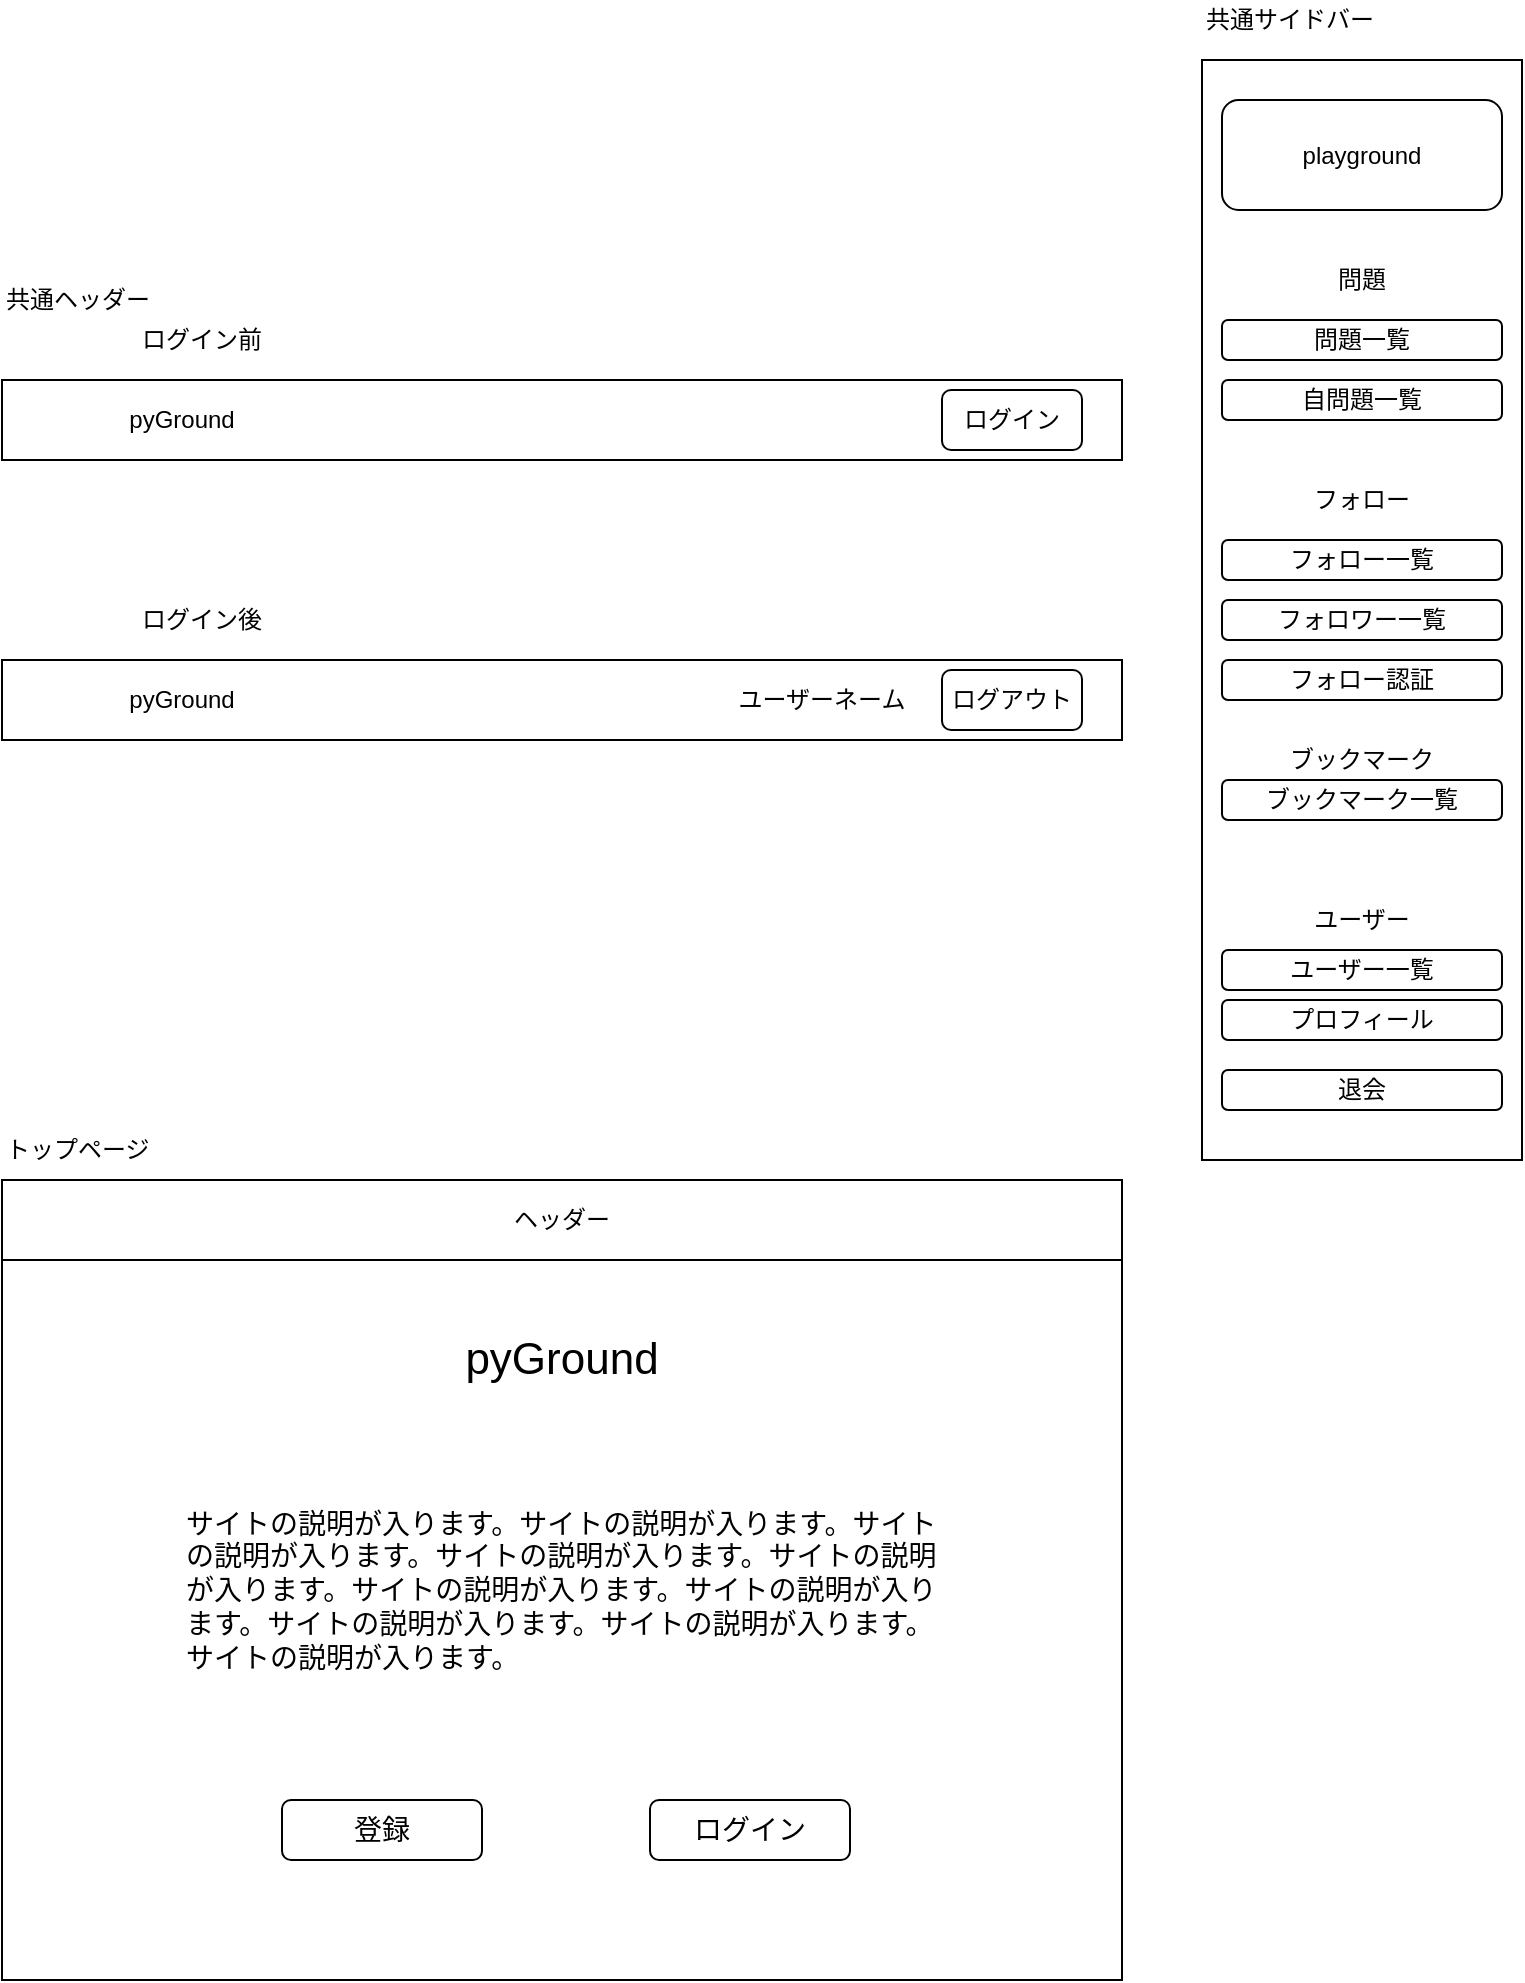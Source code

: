 <mxfile version="14.1.8" type="device" pages="6"><diagram id="iWtUsfrCEz9jwr8GE-bZ" name="トップ"><mxGraphModel dx="1106" dy="836" grid="1" gridSize="10" guides="1" tooltips="1" connect="1" arrows="1" fold="1" page="1" pageScale="1" pageWidth="827" pageHeight="1169" math="0" shadow="0"><root><mxCell id="0"/><mxCell id="1" parent="0"/><mxCell id="-prBGnJ_gj1DVjabTtaA-1" value="トップページ" style="text;html=1;strokeColor=none;fillColor=none;align=left;verticalAlign=middle;whiteSpace=wrap;rounded=0;" parent="1" vertex="1"><mxGeometry x="40" y="575" width="280" height="20" as="geometry"/></mxCell><mxCell id="ZqwiC1NprNOoutrQOE2u-1" value="共通ヘッダー" style="text;html=1;strokeColor=none;fillColor=none;align=left;verticalAlign=middle;whiteSpace=wrap;rounded=0;" parent="1" vertex="1"><mxGeometry x="40" y="150" width="280" height="20" as="geometry"/></mxCell><mxCell id="ZqwiC1NprNOoutrQOE2u-2" value="" style="rounded=0;whiteSpace=wrap;html=1;align=left;" parent="1" vertex="1"><mxGeometry x="40" y="200" width="560" height="40" as="geometry"/></mxCell><mxCell id="ZqwiC1NprNOoutrQOE2u-3" value="pyGround" style="text;html=1;strokeColor=none;fillColor=none;align=center;verticalAlign=middle;whiteSpace=wrap;rounded=0;" parent="1" vertex="1"><mxGeometry x="50" y="210" width="160" height="20" as="geometry"/></mxCell><mxCell id="ZqwiC1NprNOoutrQOE2u-4" value="ログイン" style="rounded=1;whiteSpace=wrap;html=1;align=center;" parent="1" vertex="1"><mxGeometry x="510" y="205" width="70" height="30" as="geometry"/></mxCell><mxCell id="ZqwiC1NprNOoutrQOE2u-5" value="" style="rounded=0;whiteSpace=wrap;html=1;align=left;" parent="1" vertex="1"><mxGeometry x="40" y="340" width="560" height="40" as="geometry"/></mxCell><mxCell id="ZqwiC1NprNOoutrQOE2u-6" value="pyGround" style="text;html=1;strokeColor=none;fillColor=none;align=center;verticalAlign=middle;whiteSpace=wrap;rounded=0;" parent="1" vertex="1"><mxGeometry x="50" y="350" width="160" height="20" as="geometry"/></mxCell><mxCell id="ZqwiC1NprNOoutrQOE2u-7" value="ログアウト" style="rounded=1;whiteSpace=wrap;html=1;align=center;" parent="1" vertex="1"><mxGeometry x="510" y="345" width="70" height="30" as="geometry"/></mxCell><mxCell id="ZqwiC1NprNOoutrQOE2u-8" value="ユーザーネーム" style="text;html=1;strokeColor=none;fillColor=none;align=center;verticalAlign=middle;whiteSpace=wrap;rounded=0;" parent="1" vertex="1"><mxGeometry x="400" y="350" width="100" height="20" as="geometry"/></mxCell><mxCell id="ZqwiC1NprNOoutrQOE2u-9" value="ログイン前" style="text;html=1;strokeColor=none;fillColor=none;align=center;verticalAlign=middle;whiteSpace=wrap;rounded=0;" parent="1" vertex="1"><mxGeometry x="40" y="170" width="200" height="20" as="geometry"/></mxCell><mxCell id="ZqwiC1NprNOoutrQOE2u-10" value="ログイン後" style="text;html=1;strokeColor=none;fillColor=none;align=center;verticalAlign=middle;whiteSpace=wrap;rounded=0;" parent="1" vertex="1"><mxGeometry x="40" y="310" width="200" height="20" as="geometry"/></mxCell><mxCell id="ZqwiC1NprNOoutrQOE2u-13" value="共通サイドバー" style="text;html=1;strokeColor=none;fillColor=none;align=left;verticalAlign=middle;whiteSpace=wrap;rounded=0;" parent="1" vertex="1"><mxGeometry x="640" y="10" width="100" height="20" as="geometry"/></mxCell><mxCell id="ZqwiC1NprNOoutrQOE2u-14" value="" style="rounded=0;whiteSpace=wrap;html=1;align=left;" parent="1" vertex="1"><mxGeometry x="640" y="40" width="160" height="550" as="geometry"/></mxCell><mxCell id="ZqwiC1NprNOoutrQOE2u-15" value="playground" style="rounded=1;whiteSpace=wrap;html=1;align=center;" parent="1" vertex="1"><mxGeometry x="650" y="60" width="140" height="55" as="geometry"/></mxCell><mxCell id="ZqwiC1NprNOoutrQOE2u-16" value="ユーザー" style="text;html=1;strokeColor=none;fillColor=none;align=center;verticalAlign=middle;whiteSpace=wrap;rounded=0;" parent="1" vertex="1"><mxGeometry x="660" y="460" width="120" height="20" as="geometry"/></mxCell><mxCell id="ZqwiC1NprNOoutrQOE2u-17" value="フォロー" style="text;html=1;strokeColor=none;fillColor=none;align=center;verticalAlign=middle;whiteSpace=wrap;rounded=0;" parent="1" vertex="1"><mxGeometry x="660" y="250" width="120" height="20" as="geometry"/></mxCell><mxCell id="ZqwiC1NprNOoutrQOE2u-18" value="問題" style="text;html=1;strokeColor=none;fillColor=none;align=center;verticalAlign=middle;whiteSpace=wrap;rounded=0;" parent="1" vertex="1"><mxGeometry x="660" y="140" width="120" height="20" as="geometry"/></mxCell><mxCell id="ZqwiC1NprNOoutrQOE2u-19" value="ブックマーク" style="text;html=1;strokeColor=none;fillColor=none;align=center;verticalAlign=middle;whiteSpace=wrap;rounded=0;" parent="1" vertex="1"><mxGeometry x="660" y="380" width="120" height="20" as="geometry"/></mxCell><mxCell id="ZqwiC1NprNOoutrQOE2u-20" value="ユーザー一覧" style="rounded=1;whiteSpace=wrap;html=1;align=center;" parent="1" vertex="1"><mxGeometry x="650" y="485" width="140" height="20" as="geometry"/></mxCell><mxCell id="MbSaaWnWBWfB91jjRNfo-1" value="プロフィール" style="rounded=1;whiteSpace=wrap;html=1;align=center;" parent="1" vertex="1"><mxGeometry x="650" y="510" width="140" height="20" as="geometry"/></mxCell><mxCell id="OKEFAxdjtCm2kSyLN167-1" value="退会" style="rounded=1;whiteSpace=wrap;html=1;align=center;" parent="1" vertex="1"><mxGeometry x="650" y="545" width="140" height="20" as="geometry"/></mxCell><mxCell id="lxIKqorKZKuNt_hSSHUG-1" value="フォロー一覧" style="rounded=1;whiteSpace=wrap;html=1;align=center;" parent="1" vertex="1"><mxGeometry x="650" y="280" width="140" height="20" as="geometry"/></mxCell><mxCell id="lxIKqorKZKuNt_hSSHUG-2" value="フォロワー一覧" style="rounded=1;whiteSpace=wrap;html=1;align=center;" parent="1" vertex="1"><mxGeometry x="650" y="310" width="140" height="20" as="geometry"/></mxCell><mxCell id="lxIKqorKZKuNt_hSSHUG-3" value="フォロー認証" style="rounded=1;whiteSpace=wrap;html=1;align=center;" parent="1" vertex="1"><mxGeometry x="650" y="340" width="140" height="20" as="geometry"/></mxCell><mxCell id="lZha3xA0SvhOXCk4T1rv-1" value="問題一覧" style="rounded=1;whiteSpace=wrap;html=1;align=center;" parent="1" vertex="1"><mxGeometry x="650" y="170" width="140" height="20" as="geometry"/></mxCell><mxCell id="lZha3xA0SvhOXCk4T1rv-2" value="自問題一覧" style="rounded=1;whiteSpace=wrap;html=1;align=center;" parent="1" vertex="1"><mxGeometry x="650" y="200" width="140" height="20" as="geometry"/></mxCell><mxCell id="T5xSY9XUHhD4SCk0P6Lu-1" value="ブックマーク一覧" style="rounded=1;whiteSpace=wrap;html=1;align=center;" parent="1" vertex="1"><mxGeometry x="650" y="400" width="140" height="20" as="geometry"/></mxCell><mxCell id="T5xSY9XUHhD4SCk0P6Lu-3" value="" style="group" parent="1" vertex="1" connectable="0"><mxGeometry x="40" y="600" width="560" height="400" as="geometry"/></mxCell><mxCell id="ZqwiC1NprNOoutrQOE2u-11" value="" style="rounded=0;whiteSpace=wrap;html=1;align=left;" parent="T5xSY9XUHhD4SCk0P6Lu-3" vertex="1"><mxGeometry width="560" height="400" as="geometry"/></mxCell><mxCell id="ZqwiC1NprNOoutrQOE2u-12" value="ヘッダー" style="rounded=0;whiteSpace=wrap;html=1;align=center;" parent="T5xSY9XUHhD4SCk0P6Lu-3" vertex="1"><mxGeometry width="560" height="40" as="geometry"/></mxCell><mxCell id="DcBf1ayGmWMes8RQWjUu-1" value="pyGround" style="text;html=1;strokeColor=none;fillColor=none;align=center;verticalAlign=middle;whiteSpace=wrap;rounded=0;fontSize=22;" vertex="1" parent="T5xSY9XUHhD4SCk0P6Lu-3"><mxGeometry x="150" y="70" width="260" height="40" as="geometry"/></mxCell><mxCell id="DcBf1ayGmWMes8RQWjUu-3" value="サイトの説明が入ります。サイトの説明が入ります。サイトの説明が入ります。サイトの説明が入ります。サイトの説明が入ります。サイトの説明が入ります。サイトの説明が入ります。サイトの説明が入ります。サイトの説明が入ります。サイトの説明が入ります。" style="text;html=1;strokeColor=none;fillColor=none;align=left;verticalAlign=middle;whiteSpace=wrap;rounded=0;fontSize=14;" vertex="1" parent="T5xSY9XUHhD4SCk0P6Lu-3"><mxGeometry x="90" y="150" width="380" height="110" as="geometry"/></mxCell><mxCell id="DcBf1ayGmWMes8RQWjUu-4" value="登録" style="rounded=1;whiteSpace=wrap;html=1;fontSize=14;align=center;" vertex="1" parent="T5xSY9XUHhD4SCk0P6Lu-3"><mxGeometry x="140" y="310" width="100" height="30" as="geometry"/></mxCell><mxCell id="DcBf1ayGmWMes8RQWjUu-5" value="ログイン" style="rounded=1;whiteSpace=wrap;html=1;fontSize=14;align=center;" vertex="1" parent="T5xSY9XUHhD4SCk0P6Lu-3"><mxGeometry x="324" y="310" width="100" height="30" as="geometry"/></mxCell></root></mxGraphModel></diagram><diagram id="n-haw9ftphZLTVl7TUFW" name="ユーザー"><mxGraphModel dx="1106" dy="2005" grid="1" gridSize="10" guides="1" tooltips="1" connect="1" arrows="1" fold="1" page="1" pageScale="1" pageWidth="827" pageHeight="1169" math="0" shadow="0"><root><mxCell id="QBLIxhnqmTsCkyR9DazV-0"/><mxCell id="QBLIxhnqmTsCkyR9DazV-1" parent="QBLIxhnqmTsCkyR9DazV-0"/><mxCell id="W_xhWE_3BkEQJdCE6st5-0" value="登録ページ" style="text;html=1;strokeColor=none;fillColor=none;align=left;verticalAlign=middle;whiteSpace=wrap;rounded=0;" parent="QBLIxhnqmTsCkyR9DazV-1" vertex="1"><mxGeometry x="40" y="-1140" width="280" height="20" as="geometry"/></mxCell><mxCell id="W_xhWE_3BkEQJdCE6st5-1" value="ログインページ&lt;span style=&quot;color: rgba(0 , 0 , 0 , 0) ; font-family: monospace ; font-size: 0px&quot;&gt;%3CmxGraphModel%3E%3Croot%3E%3CmxCell%20id%3D%220%22%2F%3E%3CmxCell%20id%3D%221%22%20parent%3D%220%22%2F%3E%3CmxCell%20id%3D%222%22%20value%3D%22%E7%99%BB%E9%8C%B2%E3%83%9A%E3%83%BC%E3%82%B8%22%20style%3D%22text%3Bhtml%3D1%3BstrokeColor%3Dnone%3BfillColor%3Dnone%3Balign%3Dleft%3BverticalAlign%3Dmiddle%3BwhiteSpace%3Dwrap%3Brounded%3D0%3B%22%20vertex%3D%221%22%20parent%3D%221%22%3E%3CmxGeometry%20x%3D%2240%22%20y%3D%22-1140%22%20width%3D%22280%22%20height%3D%2220%22%20as%3D%22geometry%22%2F%3E%3C%2FmxCell%3E%3C%2Froot%3E%3C%2FmxGraphModel%3E&lt;/span&gt;&lt;span style=&quot;color: rgba(0 , 0 , 0 , 0) ; font-family: monospace ; font-size: 0px&quot;&gt;%3CmxGraphModel%3E%3Croot%3E%3CmxCell%20id%3D%220%22%2F%3E%3CmxCell%20id%3D%221%22%20parent%3D%220%22%2F%3E%3CmxCell%20id%3D%222%22%20value%3D%22%E7%99%BB%E9%8C%B2%E3%83%9A%E3%83%BC%E3%82%B8%22%20style%3D%22text%3Bhtml%3D1%3BstrokeColor%3Dnone%3BfillColor%3Dnone%3Balign%3Dleft%3BverticalAlign%3Dmiddle%3BwhiteSpace%3Dwrap%3Brounded%3D0%3B%22%20vertex%3D%221%22%20parent%3D%221%22%3E%3CmxGeometry%20x%3D%2240%22%20y%3D%22-1140%22%20width%3D%22280%22%20height%3D%2220%22%20as%3D%22geometry%22%2F%3E%3C%2FmxCell%3E%3C%2Froot%3E%3C%2FmxGraphModel%3E&lt;/span&gt;" style="text;html=1;strokeColor=none;fillColor=none;align=left;verticalAlign=middle;whiteSpace=wrap;rounded=0;" parent="QBLIxhnqmTsCkyR9DazV-1" vertex="1"><mxGeometry x="40" y="20" width="280" height="20" as="geometry"/></mxCell><mxCell id="W_xhWE_3BkEQJdCE6st5-2" value="退会ページ" style="text;html=1;strokeColor=none;fillColor=none;align=left;verticalAlign=middle;whiteSpace=wrap;rounded=0;" parent="QBLIxhnqmTsCkyR9DazV-1" vertex="1"><mxGeometry x="40" y="624" width="280" height="20" as="geometry"/></mxCell><mxCell id="W_xhWE_3BkEQJdCE6st5-3" value="ユーザー一覧" style="text;html=1;strokeColor=none;fillColor=none;align=left;verticalAlign=middle;whiteSpace=wrap;rounded=0;" parent="QBLIxhnqmTsCkyR9DazV-1" vertex="1"><mxGeometry x="40" y="1180" width="280" height="20" as="geometry"/></mxCell><mxCell id="W_xhWE_3BkEQJdCE6st5-4" value="プロフィール詳細" style="text;html=1;strokeColor=none;fillColor=none;align=left;verticalAlign=middle;whiteSpace=wrap;rounded=0;" parent="QBLIxhnqmTsCkyR9DazV-1" vertex="1"><mxGeometry x="40" y="1780" width="280" height="20" as="geometry"/></mxCell><mxCell id="W_xhWE_3BkEQJdCE6st5-5" value="プロフィール編集" style="text;html=1;strokeColor=none;fillColor=none;align=left;verticalAlign=middle;whiteSpace=wrap;rounded=0;" parent="QBLIxhnqmTsCkyR9DazV-1" vertex="1"><mxGeometry x="40" y="2374" width="280" height="20" as="geometry"/></mxCell><mxCell id="aR6qn7hWcwGhy5StFW-u-0" value="" style="group;fillColor=#f5f5f5;strokeColor=#666666;fontColor=#333333;" parent="QBLIxhnqmTsCkyR9DazV-1" vertex="1" connectable="0"><mxGeometry x="40" y="-1120" width="560" height="400" as="geometry"/></mxCell><mxCell id="aR6qn7hWcwGhy5StFW-u-1" value="" style="rounded=0;whiteSpace=wrap;html=1;align=left;" parent="aR6qn7hWcwGhy5StFW-u-0" vertex="1"><mxGeometry width="560" height="400" as="geometry"/></mxCell><mxCell id="aR6qn7hWcwGhy5StFW-u-2" value="ヘッダー" style="rounded=0;whiteSpace=wrap;html=1;align=center;" parent="aR6qn7hWcwGhy5StFW-u-0" vertex="1"><mxGeometry width="560" height="40" as="geometry"/></mxCell><mxCell id="DMOnhE1GO6qLzKAi_ub2-0" value="pyGround" style="text;html=1;strokeColor=none;fillColor=none;align=center;verticalAlign=middle;whiteSpace=wrap;rounded=0;fontSize=22;" vertex="1" parent="aR6qn7hWcwGhy5StFW-u-0"><mxGeometry x="150" y="70" width="260" height="40" as="geometry"/></mxCell><mxCell id="DMOnhE1GO6qLzKAi_ub2-13" value="登録" style="rounded=1;whiteSpace=wrap;html=1;fontSize=14;align=center;" vertex="1" parent="aR6qn7hWcwGhy5StFW-u-0"><mxGeometry x="220" y="320" width="120" height="40" as="geometry"/></mxCell><mxCell id="DMOnhE1GO6qLzKAi_ub2-24" value="" style="group" vertex="1" connectable="0" parent="aR6qn7hWcwGhy5StFW-u-0"><mxGeometry x="220" y="240" width="120" height="40" as="geometry"/></mxCell><mxCell id="DMOnhE1GO6qLzKAi_ub2-25" value="" style="rounded=0;whiteSpace=wrap;html=1;fontSize=14;align=left;fillColor=#f5f5f5;strokeColor=#666666;fontColor=#333333;" vertex="1" parent="DMOnhE1GO6qLzKAi_ub2-24"><mxGeometry y="20" width="120" height="20" as="geometry"/></mxCell><mxCell id="DMOnhE1GO6qLzKAi_ub2-26" value="password確認" style="text;html=1;strokeColor=none;fillColor=none;align=center;verticalAlign=middle;whiteSpace=wrap;rounded=0;fontSize=14;" vertex="1" parent="DMOnhE1GO6qLzKAi_ub2-24"><mxGeometry width="100" height="20" as="geometry"/></mxCell><mxCell id="DMOnhE1GO6qLzKAi_ub2-5" value="" style="group" vertex="1" connectable="0" parent="aR6qn7hWcwGhy5StFW-u-0"><mxGeometry x="220" y="200" width="120" height="40" as="geometry"/></mxCell><mxCell id="DMOnhE1GO6qLzKAi_ub2-6" value="" style="rounded=0;whiteSpace=wrap;html=1;fontSize=14;align=left;fillColor=#f5f5f5;strokeColor=#666666;fontColor=#333333;" vertex="1" parent="DMOnhE1GO6qLzKAi_ub2-5"><mxGeometry y="20" width="120" height="20" as="geometry"/></mxCell><mxCell id="DMOnhE1GO6qLzKAi_ub2-7" value="password" style="text;html=1;strokeColor=none;fillColor=none;align=center;verticalAlign=middle;whiteSpace=wrap;rounded=0;fontSize=14;" vertex="1" parent="DMOnhE1GO6qLzKAi_ub2-5"><mxGeometry width="80" height="20" as="geometry"/></mxCell><mxCell id="DMOnhE1GO6qLzKAi_ub2-10" value="" style="group" vertex="1" connectable="0" parent="aR6qn7hWcwGhy5StFW-u-0"><mxGeometry x="220" y="160" width="120" height="40" as="geometry"/></mxCell><mxCell id="DMOnhE1GO6qLzKAi_ub2-11" value="" style="rounded=0;whiteSpace=wrap;html=1;fontSize=14;align=left;fillColor=#f5f5f5;strokeColor=#666666;fontColor=#333333;" vertex="1" parent="DMOnhE1GO6qLzKAi_ub2-10"><mxGeometry y="20" width="120" height="20" as="geometry"/></mxCell><mxCell id="DMOnhE1GO6qLzKAi_ub2-12" value="email" style="text;html=1;strokeColor=none;fillColor=none;align=center;verticalAlign=middle;whiteSpace=wrap;rounded=0;fontSize=14;" vertex="1" parent="DMOnhE1GO6qLzKAi_ub2-10"><mxGeometry width="80" height="20" as="geometry"/></mxCell><mxCell id="DMOnhE1GO6qLzKAi_ub2-4" value="" style="group" vertex="1" connectable="0" parent="aR6qn7hWcwGhy5StFW-u-0"><mxGeometry x="220" y="120" width="120" height="40" as="geometry"/></mxCell><mxCell id="DMOnhE1GO6qLzKAi_ub2-2" value="" style="rounded=0;whiteSpace=wrap;html=1;fontSize=14;align=left;fillColor=#f5f5f5;strokeColor=#666666;fontColor=#333333;" vertex="1" parent="DMOnhE1GO6qLzKAi_ub2-4"><mxGeometry y="20" width="120" height="20" as="geometry"/></mxCell><mxCell id="DMOnhE1GO6qLzKAi_ub2-3" value="username" style="text;html=1;strokeColor=none;fillColor=none;align=center;verticalAlign=middle;whiteSpace=wrap;rounded=0;fontSize=14;" vertex="1" parent="DMOnhE1GO6qLzKAi_ub2-4"><mxGeometry width="80" height="20" as="geometry"/></mxCell><mxCell id="aR6qn7hWcwGhy5StFW-u-4" value="" style="group" parent="QBLIxhnqmTsCkyR9DazV-1" vertex="1" connectable="0"><mxGeometry x="40" y="44" width="560" height="400" as="geometry"/></mxCell><mxCell id="aR6qn7hWcwGhy5StFW-u-5" value="" style="rounded=0;whiteSpace=wrap;html=1;align=left;" parent="aR6qn7hWcwGhy5StFW-u-4" vertex="1"><mxGeometry width="560" height="400" as="geometry"/></mxCell><mxCell id="aR6qn7hWcwGhy5StFW-u-6" value="ヘッダー" style="rounded=0;whiteSpace=wrap;html=1;align=center;" parent="aR6qn7hWcwGhy5StFW-u-4" vertex="1"><mxGeometry width="560" height="40" as="geometry"/></mxCell><mxCell id="DMOnhE1GO6qLzKAi_ub2-1" value="pyGround" style="text;html=1;strokeColor=none;fillColor=none;align=center;verticalAlign=middle;whiteSpace=wrap;rounded=0;fontSize=22;" vertex="1" parent="aR6qn7hWcwGhy5StFW-u-4"><mxGeometry x="150" y="80" width="260" height="40" as="geometry"/></mxCell><mxCell id="DMOnhE1GO6qLzKAi_ub2-14" value="" style="group" vertex="1" connectable="0" parent="aR6qn7hWcwGhy5StFW-u-4"><mxGeometry x="220" y="180" width="120" height="40" as="geometry"/></mxCell><mxCell id="DMOnhE1GO6qLzKAi_ub2-15" value="" style="rounded=0;whiteSpace=wrap;html=1;fontSize=14;align=left;fillColor=#f5f5f5;strokeColor=#666666;fontColor=#333333;" vertex="1" parent="DMOnhE1GO6qLzKAi_ub2-14"><mxGeometry y="20" width="120" height="20" as="geometry"/></mxCell><mxCell id="DMOnhE1GO6qLzKAi_ub2-16" value="password" style="text;html=1;strokeColor=none;fillColor=none;align=center;verticalAlign=middle;whiteSpace=wrap;rounded=0;fontSize=14;" vertex="1" parent="DMOnhE1GO6qLzKAi_ub2-14"><mxGeometry width="80" height="20" as="geometry"/></mxCell><mxCell id="DMOnhE1GO6qLzKAi_ub2-23" value="ログイン" style="rounded=1;whiteSpace=wrap;html=1;fontSize=14;align=center;" vertex="1" parent="aR6qn7hWcwGhy5StFW-u-4"><mxGeometry x="220" y="280" width="120" height="40" as="geometry"/></mxCell><mxCell id="DMOnhE1GO6qLzKAi_ub2-20" value="" style="group" vertex="1" connectable="0" parent="aR6qn7hWcwGhy5StFW-u-4"><mxGeometry x="220" y="140" width="120" height="40" as="geometry"/></mxCell><mxCell id="DMOnhE1GO6qLzKAi_ub2-21" value="" style="rounded=0;whiteSpace=wrap;html=1;fontSize=14;align=left;fillColor=#f5f5f5;strokeColor=#666666;fontColor=#333333;" vertex="1" parent="DMOnhE1GO6qLzKAi_ub2-20"><mxGeometry y="20" width="120" height="20" as="geometry"/></mxCell><mxCell id="DMOnhE1GO6qLzKAi_ub2-22" value="email" style="text;html=1;strokeColor=none;fillColor=none;align=center;verticalAlign=middle;whiteSpace=wrap;rounded=0;fontSize=14;" vertex="1" parent="DMOnhE1GO6qLzKAi_ub2-20"><mxGeometry width="80" height="20" as="geometry"/></mxCell><mxCell id="aR6qn7hWcwGhy5StFW-u-8" value="" style="group" parent="QBLIxhnqmTsCkyR9DazV-1" vertex="1" connectable="0"><mxGeometry x="40" y="644" width="560" height="400" as="geometry"/></mxCell><mxCell id="aR6qn7hWcwGhy5StFW-u-9" value="" style="rounded=0;whiteSpace=wrap;html=1;align=left;" parent="aR6qn7hWcwGhy5StFW-u-8" vertex="1"><mxGeometry width="560" height="400" as="geometry"/></mxCell><mxCell id="aR6qn7hWcwGhy5StFW-u-10" value="ヘッダー" style="rounded=0;whiteSpace=wrap;html=1;align=center;" parent="aR6qn7hWcwGhy5StFW-u-8" vertex="1"><mxGeometry width="560" height="40" as="geometry"/></mxCell><mxCell id="DMOnhE1GO6qLzKAi_ub2-27" value="pyGround" style="text;html=1;strokeColor=none;fillColor=none;align=center;verticalAlign=middle;whiteSpace=wrap;rounded=0;fontSize=22;" vertex="1" parent="aR6qn7hWcwGhy5StFW-u-8"><mxGeometry x="150" y="90" width="260" height="40" as="geometry"/></mxCell><mxCell id="DMOnhE1GO6qLzKAi_ub2-28" value="退会についての文章を表示。退会についての文章を表示。退会についての文章を表示。退会についての文章を表示。退会についての文章を表示。退会についての文章を表示。&lt;br&gt;退会処理に失敗したらそのメッセージも表示" style="text;html=1;strokeColor=none;fillColor=none;align=left;verticalAlign=middle;whiteSpace=wrap;rounded=0;fontSize=14;" vertex="1" parent="aR6qn7hWcwGhy5StFW-u-8"><mxGeometry x="130" y="155" width="320" height="90" as="geometry"/></mxCell><mxCell id="DMOnhE1GO6qLzKAi_ub2-29" value="退会する" style="rounded=1;whiteSpace=wrap;html=1;fontSize=14;align=center;" vertex="1" parent="aR6qn7hWcwGhy5StFW-u-8"><mxGeometry x="220" y="300" width="120" height="40" as="geometry"/></mxCell><mxCell id="aR6qn7hWcwGhy5StFW-u-12" value="" style="group" parent="QBLIxhnqmTsCkyR9DazV-1" vertex="1" connectable="0"><mxGeometry x="40" y="1200" width="560" height="420" as="geometry"/></mxCell><mxCell id="aR6qn7hWcwGhy5StFW-u-13" value="" style="rounded=0;whiteSpace=wrap;html=1;align=left;" parent="aR6qn7hWcwGhy5StFW-u-12" vertex="1"><mxGeometry width="560" height="400" as="geometry"/></mxCell><mxCell id="aR6qn7hWcwGhy5StFW-u-14" value="ヘッダー" style="rounded=0;whiteSpace=wrap;html=1;align=center;" parent="aR6qn7hWcwGhy5StFW-u-12" vertex="1"><mxGeometry width="560" height="40" as="geometry"/></mxCell><mxCell id="aR6qn7hWcwGhy5StFW-u-15" value="サイドバー" style="rounded=0;whiteSpace=wrap;html=1;align=center;" parent="aR6qn7hWcwGhy5StFW-u-12" vertex="1"><mxGeometry x="480" y="40" width="80" height="360" as="geometry"/></mxCell><mxCell id="DMOnhE1GO6qLzKAi_ub2-82" value="" style="group" vertex="1" connectable="0" parent="aR6qn7hWcwGhy5StFW-u-12"><mxGeometry x="50" y="100" width="90" height="110" as="geometry"/></mxCell><mxCell id="DMOnhE1GO6qLzKAi_ub2-71" value="" style="rounded=1;whiteSpace=wrap;html=1;strokeColor=#000000;fontSize=14;align=left;" vertex="1" parent="DMOnhE1GO6qLzKAi_ub2-82"><mxGeometry width="90" height="110" as="geometry"/></mxCell><mxCell id="DMOnhE1GO6qLzKAi_ub2-79" value="フォローする" style="rounded=1;whiteSpace=wrap;html=1;strokeColor=#000000;fontSize=12;align=center;" vertex="1" parent="DMOnhE1GO6qLzKAi_ub2-82"><mxGeometry x="5" y="70" width="80" height="30" as="geometry"/></mxCell><mxCell id="DMOnhE1GO6qLzKAi_ub2-81" value="" style="ellipse;whiteSpace=wrap;html=1;aspect=fixed;strokeColor=#000000;fontSize=12;align=left;" vertex="1" parent="DMOnhE1GO6qLzKAi_ub2-82"><mxGeometry x="25" y="10" width="40" height="40" as="geometry"/></mxCell><mxCell id="DMOnhE1GO6qLzKAi_ub2-83" value="" style="group" vertex="1" connectable="0" parent="aR6qn7hWcwGhy5StFW-u-12"><mxGeometry x="150" y="100" width="90" height="110" as="geometry"/></mxCell><mxCell id="DMOnhE1GO6qLzKAi_ub2-84" value="" style="rounded=1;whiteSpace=wrap;html=1;strokeColor=#000000;fontSize=14;align=left;" vertex="1" parent="DMOnhE1GO6qLzKAi_ub2-83"><mxGeometry width="90" height="110" as="geometry"/></mxCell><mxCell id="DMOnhE1GO6qLzKAi_ub2-85" value="フォローする" style="rounded=1;whiteSpace=wrap;html=1;strokeColor=#000000;fontSize=12;align=center;" vertex="1" parent="DMOnhE1GO6qLzKAi_ub2-83"><mxGeometry x="5" y="70" width="80" height="30" as="geometry"/></mxCell><mxCell id="DMOnhE1GO6qLzKAi_ub2-86" value="" style="ellipse;whiteSpace=wrap;html=1;aspect=fixed;strokeColor=#000000;fontSize=12;align=left;" vertex="1" parent="DMOnhE1GO6qLzKAi_ub2-83"><mxGeometry x="25" y="10" width="40" height="40" as="geometry"/></mxCell><mxCell id="DMOnhE1GO6qLzKAi_ub2-87" value="" style="group" vertex="1" connectable="0" parent="aR6qn7hWcwGhy5StFW-u-12"><mxGeometry x="250" y="100" width="90" height="110" as="geometry"/></mxCell><mxCell id="DMOnhE1GO6qLzKAi_ub2-88" value="" style="rounded=1;whiteSpace=wrap;html=1;strokeColor=#000000;fontSize=14;align=left;" vertex="1" parent="DMOnhE1GO6qLzKAi_ub2-87"><mxGeometry width="90" height="110" as="geometry"/></mxCell><mxCell id="DMOnhE1GO6qLzKAi_ub2-89" value="フォローする" style="rounded=1;whiteSpace=wrap;html=1;strokeColor=#000000;fontSize=12;align=center;" vertex="1" parent="DMOnhE1GO6qLzKAi_ub2-87"><mxGeometry x="5" y="70" width="80" height="30" as="geometry"/></mxCell><mxCell id="DMOnhE1GO6qLzKAi_ub2-90" value="" style="ellipse;whiteSpace=wrap;html=1;aspect=fixed;strokeColor=#000000;fontSize=12;align=left;" vertex="1" parent="DMOnhE1GO6qLzKAi_ub2-87"><mxGeometry x="25" y="10" width="40" height="40" as="geometry"/></mxCell><mxCell id="DMOnhE1GO6qLzKAi_ub2-91" value="" style="group" vertex="1" connectable="0" parent="aR6qn7hWcwGhy5StFW-u-12"><mxGeometry x="350" y="100" width="90" height="110" as="geometry"/></mxCell><mxCell id="DMOnhE1GO6qLzKAi_ub2-92" value="" style="rounded=1;whiteSpace=wrap;html=1;strokeColor=#000000;fontSize=14;align=left;" vertex="1" parent="DMOnhE1GO6qLzKAi_ub2-91"><mxGeometry width="90" height="110" as="geometry"/></mxCell><mxCell id="DMOnhE1GO6qLzKAi_ub2-93" value="フォローする" style="rounded=1;whiteSpace=wrap;html=1;strokeColor=#000000;fontSize=12;align=center;" vertex="1" parent="DMOnhE1GO6qLzKAi_ub2-91"><mxGeometry x="5" y="70" width="80" height="30" as="geometry"/></mxCell><mxCell id="DMOnhE1GO6qLzKAi_ub2-94" value="" style="ellipse;whiteSpace=wrap;html=1;aspect=fixed;strokeColor=#000000;fontSize=12;align=left;" vertex="1" parent="DMOnhE1GO6qLzKAi_ub2-91"><mxGeometry x="25" y="10" width="40" height="40" as="geometry"/></mxCell><mxCell id="DMOnhE1GO6qLzKAi_ub2-95" value="" style="group" vertex="1" connectable="0" parent="aR6qn7hWcwGhy5StFW-u-12"><mxGeometry x="50" y="240" width="90" height="110" as="geometry"/></mxCell><mxCell id="DMOnhE1GO6qLzKAi_ub2-96" value="" style="rounded=1;whiteSpace=wrap;html=1;strokeColor=#000000;fontSize=14;align=left;" vertex="1" parent="DMOnhE1GO6qLzKAi_ub2-95"><mxGeometry width="90" height="110" as="geometry"/></mxCell><mxCell id="DMOnhE1GO6qLzKAi_ub2-97" value="フォローする" style="rounded=1;whiteSpace=wrap;html=1;strokeColor=#000000;fontSize=12;align=center;" vertex="1" parent="DMOnhE1GO6qLzKAi_ub2-95"><mxGeometry x="5" y="70" width="80" height="30" as="geometry"/></mxCell><mxCell id="DMOnhE1GO6qLzKAi_ub2-98" value="" style="ellipse;whiteSpace=wrap;html=1;aspect=fixed;strokeColor=#000000;fontSize=12;align=left;" vertex="1" parent="DMOnhE1GO6qLzKAi_ub2-95"><mxGeometry x="25" y="10" width="40" height="40" as="geometry"/></mxCell><mxCell id="DMOnhE1GO6qLzKAi_ub2-99" value="" style="group" vertex="1" connectable="0" parent="aR6qn7hWcwGhy5StFW-u-12"><mxGeometry x="150" y="240" width="90" height="110" as="geometry"/></mxCell><mxCell id="DMOnhE1GO6qLzKAi_ub2-100" value="" style="rounded=1;whiteSpace=wrap;html=1;strokeColor=#000000;fontSize=14;align=left;" vertex="1" parent="DMOnhE1GO6qLzKAi_ub2-99"><mxGeometry width="90" height="110" as="geometry"/></mxCell><mxCell id="DMOnhE1GO6qLzKAi_ub2-101" value="フォローする" style="rounded=1;whiteSpace=wrap;html=1;strokeColor=#000000;fontSize=12;align=center;" vertex="1" parent="DMOnhE1GO6qLzKAi_ub2-99"><mxGeometry x="5" y="70" width="80" height="30" as="geometry"/></mxCell><mxCell id="DMOnhE1GO6qLzKAi_ub2-102" value="" style="ellipse;whiteSpace=wrap;html=1;aspect=fixed;strokeColor=#000000;fontSize=12;align=left;" vertex="1" parent="DMOnhE1GO6qLzKAi_ub2-99"><mxGeometry x="25" y="10" width="40" height="40" as="geometry"/></mxCell><mxCell id="DMOnhE1GO6qLzKAi_ub2-103" value="" style="group" vertex="1" connectable="0" parent="aR6qn7hWcwGhy5StFW-u-12"><mxGeometry x="250" y="240" width="90" height="110" as="geometry"/></mxCell><mxCell id="DMOnhE1GO6qLzKAi_ub2-104" value="" style="rounded=1;whiteSpace=wrap;html=1;strokeColor=#000000;fontSize=14;align=left;" vertex="1" parent="DMOnhE1GO6qLzKAi_ub2-103"><mxGeometry width="90" height="110" as="geometry"/></mxCell><mxCell id="DMOnhE1GO6qLzKAi_ub2-105" value="フォローする" style="rounded=1;whiteSpace=wrap;html=1;strokeColor=#000000;fontSize=12;align=center;" vertex="1" parent="DMOnhE1GO6qLzKAi_ub2-103"><mxGeometry x="5" y="70" width="80" height="30" as="geometry"/></mxCell><mxCell id="DMOnhE1GO6qLzKAi_ub2-106" value="" style="ellipse;whiteSpace=wrap;html=1;aspect=fixed;strokeColor=#000000;fontSize=12;align=left;" vertex="1" parent="DMOnhE1GO6qLzKAi_ub2-103"><mxGeometry x="25" y="10" width="40" height="40" as="geometry"/></mxCell><mxCell id="DMOnhE1GO6qLzKAi_ub2-107" value="" style="group" vertex="1" connectable="0" parent="aR6qn7hWcwGhy5StFW-u-12"><mxGeometry x="350" y="240" width="90" height="110" as="geometry"/></mxCell><mxCell id="DMOnhE1GO6qLzKAi_ub2-108" value="" style="rounded=1;whiteSpace=wrap;html=1;strokeColor=#000000;fontSize=14;align=left;" vertex="1" parent="DMOnhE1GO6qLzKAi_ub2-107"><mxGeometry width="90" height="110" as="geometry"/></mxCell><mxCell id="DMOnhE1GO6qLzKAi_ub2-109" value="フォローする" style="rounded=1;whiteSpace=wrap;html=1;strokeColor=#000000;fontSize=12;align=center;" vertex="1" parent="DMOnhE1GO6qLzKAi_ub2-107"><mxGeometry x="5" y="70" width="80" height="30" as="geometry"/></mxCell><mxCell id="DMOnhE1GO6qLzKAi_ub2-110" value="" style="ellipse;whiteSpace=wrap;html=1;aspect=fixed;strokeColor=#000000;fontSize=12;align=left;" vertex="1" parent="DMOnhE1GO6qLzKAi_ub2-107"><mxGeometry x="25" y="10" width="40" height="40" as="geometry"/></mxCell><mxCell id="DMOnhE1GO6qLzKAi_ub2-111" value="ユーザー一覧" style="text;html=1;strokeColor=none;fillColor=none;align=center;verticalAlign=middle;whiteSpace=wrap;rounded=0;fontSize=12;" vertex="1" parent="aR6qn7hWcwGhy5StFW-u-12"><mxGeometry x="50" y="60" width="90" height="20" as="geometry"/></mxCell><mxCell id="DMOnhE1GO6qLzKAi_ub2-117" value="ページネーション" style="rounded=1;whiteSpace=wrap;html=1;strokeColor=#000000;fontSize=12;align=center;" vertex="1" parent="aR6qn7hWcwGhy5StFW-u-12"><mxGeometry x="160" y="360" width="180" height="30" as="geometry"/></mxCell><mxCell id="aR6qn7hWcwGhy5StFW-u-16" value="" style="group" parent="QBLIxhnqmTsCkyR9DazV-1" vertex="1" connectable="0"><mxGeometry x="40" y="1800" width="560" height="520" as="geometry"/></mxCell><mxCell id="aR6qn7hWcwGhy5StFW-u-17" value="" style="rounded=0;whiteSpace=wrap;html=1;align=left;" parent="aR6qn7hWcwGhy5StFW-u-16" vertex="1"><mxGeometry width="560" height="520" as="geometry"/></mxCell><mxCell id="aR6qn7hWcwGhy5StFW-u-18" value="ヘッダー" style="rounded=0;whiteSpace=wrap;html=1;align=center;" parent="aR6qn7hWcwGhy5StFW-u-16" vertex="1"><mxGeometry width="560" height="40" as="geometry"/></mxCell><mxCell id="aR6qn7hWcwGhy5StFW-u-19" value="サイドバー" style="rounded=0;whiteSpace=wrap;html=1;align=center;" parent="aR6qn7hWcwGhy5StFW-u-16" vertex="1"><mxGeometry x="480" y="40" width="80" height="480" as="geometry"/></mxCell><mxCell id="DMOnhE1GO6qLzKAi_ub2-52" value="アイコン" style="ellipse;whiteSpace=wrap;html=1;aspect=fixed;fontSize=14;align=center;" vertex="1" parent="aR6qn7hWcwGhy5StFW-u-16"><mxGeometry x="210" y="60" width="80" height="80" as="geometry"/></mxCell><mxCell id="DMOnhE1GO6qLzKAi_ub2-53" value="ユーザーネーム" style="text;html=1;align=center;verticalAlign=middle;whiteSpace=wrap;rounded=0;fontSize=14;strokeColor=#000000;" vertex="1" parent="aR6qn7hWcwGhy5StFW-u-16"><mxGeometry x="190" y="160" width="120" height="20" as="geometry"/></mxCell><mxCell id="DMOnhE1GO6qLzKAi_ub2-54" value="プロフィール" style="text;html=1;fillColor=none;align=center;verticalAlign=middle;whiteSpace=wrap;rounded=0;fontSize=14;strokeColor=#000000;" vertex="1" parent="aR6qn7hWcwGhy5StFW-u-16"><mxGeometry x="190" y="220" width="120" height="70" as="geometry"/></mxCell><mxCell id="DMOnhE1GO6qLzKAi_ub2-55" value="メールアドレス" style="text;html=1;fillColor=none;align=center;verticalAlign=middle;whiteSpace=wrap;rounded=0;fontSize=14;strokeColor=#000000;" vertex="1" parent="aR6qn7hWcwGhy5StFW-u-16"><mxGeometry x="190" y="190" width="120" height="20" as="geometry"/></mxCell><mxCell id="DMOnhE1GO6qLzKAi_ub2-56" value="" style="rounded=1;whiteSpace=wrap;html=1;strokeColor=#000000;fontSize=14;align=left;" vertex="1" parent="aR6qn7hWcwGhy5StFW-u-16"><mxGeometry x="30" y="320" width="90" height="50" as="geometry"/></mxCell><mxCell id="DMOnhE1GO6qLzKAi_ub2-57" value="" style="rounded=1;whiteSpace=wrap;html=1;strokeColor=#000000;fontSize=14;align=left;" vertex="1" parent="aR6qn7hWcwGhy5StFW-u-16"><mxGeometry x="130" y="320" width="90" height="50" as="geometry"/></mxCell><mxCell id="DMOnhE1GO6qLzKAi_ub2-58" value="" style="rounded=1;whiteSpace=wrap;html=1;strokeColor=#000000;fontSize=14;align=left;" vertex="1" parent="aR6qn7hWcwGhy5StFW-u-16"><mxGeometry x="230" y="320" width="90" height="50" as="geometry"/></mxCell><mxCell id="DMOnhE1GO6qLzKAi_ub2-59" value="" style="rounded=1;whiteSpace=wrap;html=1;strokeColor=#000000;fontSize=14;align=left;" vertex="1" parent="aR6qn7hWcwGhy5StFW-u-16"><mxGeometry x="329" y="320" width="90" height="50" as="geometry"/></mxCell><mxCell id="DMOnhE1GO6qLzKAi_ub2-60" value="コードリスト" style="text;html=1;strokeColor=none;fillColor=none;align=left;verticalAlign=middle;whiteSpace=wrap;rounded=0;fontSize=14;" vertex="1" parent="aR6qn7hWcwGhy5StFW-u-16"><mxGeometry x="30" y="290" width="100" height="20" as="geometry"/></mxCell><mxCell id="DMOnhE1GO6qLzKAi_ub2-61" value="もっとみる" style="text;html=1;strokeColor=none;fillColor=none;align=center;verticalAlign=middle;whiteSpace=wrap;rounded=0;fontSize=14;" vertex="1" parent="aR6qn7hWcwGhy5StFW-u-16"><mxGeometry x="320" y="380" width="100" height="20" as="geometry"/></mxCell><mxCell id="DMOnhE1GO6qLzKAi_ub2-75" value="フォローする&lt;br&gt;or&lt;br&gt;編集する" style="rounded=1;whiteSpace=wrap;html=1;strokeColor=#000000;fontSize=14;align=center;" vertex="1" parent="aR6qn7hWcwGhy5StFW-u-16"><mxGeometry x="350" y="50" width="110" height="70" as="geometry"/></mxCell><mxCell id="MkG4ewSUHSKRNkE1PVMo-0" value="戻る" style="rounded=1;whiteSpace=wrap;html=1;strokeColor=#000000;fontSize=12;align=center;" vertex="1" parent="aR6qn7hWcwGhy5StFW-u-16"><mxGeometry x="350" y="130" width="110" height="30" as="geometry"/></mxCell><mxCell id="aR6qn7hWcwGhy5StFW-u-20" value="" style="group" parent="QBLIxhnqmTsCkyR9DazV-1" vertex="1" connectable="0"><mxGeometry x="40" y="2400" width="560" height="400" as="geometry"/></mxCell><mxCell id="aR6qn7hWcwGhy5StFW-u-21" value="" style="rounded=0;whiteSpace=wrap;html=1;align=left;" parent="aR6qn7hWcwGhy5StFW-u-20" vertex="1"><mxGeometry width="560" height="400" as="geometry"/></mxCell><mxCell id="aR6qn7hWcwGhy5StFW-u-22" value="ヘッダー" style="rounded=0;whiteSpace=wrap;html=1;align=center;" parent="aR6qn7hWcwGhy5StFW-u-20" vertex="1"><mxGeometry width="560" height="40" as="geometry"/></mxCell><mxCell id="aR6qn7hWcwGhy5StFW-u-23" value="サイドバー" style="rounded=0;whiteSpace=wrap;html=1;align=center;" parent="aR6qn7hWcwGhy5StFW-u-20" vertex="1"><mxGeometry x="480" y="40" width="80" height="360" as="geometry"/></mxCell><mxCell id="DMOnhE1GO6qLzKAi_ub2-119" value="アイコン" style="ellipse;whiteSpace=wrap;html=1;aspect=fixed;fontSize=14;align=center;" vertex="1" parent="aR6qn7hWcwGhy5StFW-u-20"><mxGeometry x="60" y="60" width="60" height="60" as="geometry"/></mxCell><mxCell id="DMOnhE1GO6qLzKAi_ub2-123" value="" style="group" vertex="1" connectable="0" parent="aR6qn7hWcwGhy5StFW-u-20"><mxGeometry x="150" y="170" width="120" height="40" as="geometry"/></mxCell><mxCell id="DMOnhE1GO6qLzKAi_ub2-124" value="" style="rounded=0;whiteSpace=wrap;html=1;fontSize=14;align=left;fillColor=#f5f5f5;strokeColor=#666666;fontColor=#333333;" vertex="1" parent="DMOnhE1GO6qLzKAi_ub2-123"><mxGeometry y="20" width="120" height="20" as="geometry"/></mxCell><mxCell id="DMOnhE1GO6qLzKAi_ub2-125" value="password" style="text;html=1;strokeColor=none;fillColor=none;align=center;verticalAlign=middle;whiteSpace=wrap;rounded=0;fontSize=14;" vertex="1" parent="DMOnhE1GO6qLzKAi_ub2-123"><mxGeometry width="80" height="20" as="geometry"/></mxCell><mxCell id="DMOnhE1GO6qLzKAi_ub2-126" value="" style="group" vertex="1" connectable="0" parent="aR6qn7hWcwGhy5StFW-u-20"><mxGeometry x="150" y="220" width="120" height="100" as="geometry"/></mxCell><mxCell id="DMOnhE1GO6qLzKAi_ub2-127" value="" style="rounded=0;whiteSpace=wrap;html=1;fontSize=14;align=left;fillColor=#f5f5f5;strokeColor=#666666;fontColor=#333333;" vertex="1" parent="DMOnhE1GO6qLzKAi_ub2-126"><mxGeometry y="20" width="120" height="80" as="geometry"/></mxCell><mxCell id="DMOnhE1GO6qLzKAi_ub2-128" value="profile" style="text;html=1;strokeColor=none;fillColor=none;align=center;verticalAlign=middle;whiteSpace=wrap;rounded=0;fontSize=14;" vertex="1" parent="DMOnhE1GO6qLzKAi_ub2-126"><mxGeometry width="80" height="20" as="geometry"/></mxCell><mxCell id="DMOnhE1GO6qLzKAi_ub2-129" value="選択する" style="rounded=1;whiteSpace=wrap;html=1;strokeColor=#000000;fontSize=12;align=center;" vertex="1" parent="aR6qn7hWcwGhy5StFW-u-20"><mxGeometry x="150" y="75" width="120" height="30" as="geometry"/></mxCell><mxCell id="DMOnhE1GO6qLzKAi_ub2-120" value="" style="group" vertex="1" connectable="0" parent="aR6qn7hWcwGhy5StFW-u-20"><mxGeometry x="150" y="120" width="120" height="40" as="geometry"/></mxCell><mxCell id="DMOnhE1GO6qLzKAi_ub2-121" value="" style="rounded=0;whiteSpace=wrap;html=1;fontSize=14;align=left;fillColor=#f5f5f5;strokeColor=#666666;fontColor=#333333;" vertex="1" parent="DMOnhE1GO6qLzKAi_ub2-120"><mxGeometry y="20" width="120" height="20" as="geometry"/></mxCell><mxCell id="DMOnhE1GO6qLzKAi_ub2-122" value="username" style="text;html=1;strokeColor=none;fillColor=none;align=center;verticalAlign=middle;whiteSpace=wrap;rounded=0;fontSize=14;" vertex="1" parent="DMOnhE1GO6qLzKAi_ub2-120"><mxGeometry width="80" height="20" as="geometry"/></mxCell><mxCell id="DMOnhE1GO6qLzKAi_ub2-130" value="登録" style="rounded=1;whiteSpace=wrap;html=1;strokeColor=#000000;fontSize=12;align=center;" vertex="1" parent="aR6qn7hWcwGhy5StFW-u-20"><mxGeometry x="150" y="340" width="120" height="30" as="geometry"/></mxCell><mxCell id="S1eN3oWUEvhFEVwxKNAP-0" value="戻る" style="rounded=1;whiteSpace=wrap;html=1;strokeColor=#000000;fontSize=12;align=center;" vertex="1" parent="aR6qn7hWcwGhy5StFW-u-20"><mxGeometry x="360" y="50" width="110" height="30" as="geometry"/></mxCell><mxCell id="DMOnhE1GO6qLzKAi_ub2-31" value="&lt;h1&gt;入力&lt;/h1&gt;&lt;p&gt;パスワードは確認のため２回入力&lt;/p&gt;" style="text;html=1;strokeColor=none;fillColor=none;spacing=5;spacingTop=-20;whiteSpace=wrap;overflow=hidden;rounded=0;fontSize=14;align=left;" vertex="1" parent="QBLIxhnqmTsCkyR9DazV-1"><mxGeometry x="620" y="-1120" width="190" height="120" as="geometry"/></mxCell><mxCell id="DMOnhE1GO6qLzKAi_ub2-32" value="登録完了ページ" style="text;html=1;strokeColor=none;fillColor=none;align=left;verticalAlign=middle;whiteSpace=wrap;rounded=0;" vertex="1" parent="QBLIxhnqmTsCkyR9DazV-1"><mxGeometry x="40" y="-570" width="280" height="20" as="geometry"/></mxCell><mxCell id="DMOnhE1GO6qLzKAi_ub2-33" value="" style="group" vertex="1" connectable="0" parent="QBLIxhnqmTsCkyR9DazV-1"><mxGeometry x="40" y="-550" width="560" height="400" as="geometry"/></mxCell><mxCell id="DMOnhE1GO6qLzKAi_ub2-34" value="" style="rounded=0;whiteSpace=wrap;html=1;align=left;" vertex="1" parent="DMOnhE1GO6qLzKAi_ub2-33"><mxGeometry width="560" height="400" as="geometry"/></mxCell><mxCell id="DMOnhE1GO6qLzKAi_ub2-35" value="ヘッダー" style="rounded=0;whiteSpace=wrap;html=1;align=center;" vertex="1" parent="DMOnhE1GO6qLzKAi_ub2-33"><mxGeometry width="560" height="40" as="geometry"/></mxCell><mxCell id="DMOnhE1GO6qLzKAi_ub2-36" value="pyGround" style="text;html=1;strokeColor=none;fillColor=none;align=center;verticalAlign=middle;whiteSpace=wrap;rounded=0;fontSize=22;" vertex="1" parent="DMOnhE1GO6qLzKAi_ub2-33"><mxGeometry x="150" y="70" width="260" height="40" as="geometry"/></mxCell><mxCell id="DMOnhE1GO6qLzKAi_ub2-37" value="プロフィールへ" style="rounded=1;whiteSpace=wrap;html=1;fontSize=14;align=center;" vertex="1" parent="DMOnhE1GO6qLzKAi_ub2-33"><mxGeometry x="220" y="320" width="120" height="40" as="geometry"/></mxCell><mxCell id="DMOnhE1GO6qLzKAi_ub2-51" value="登録が完了したメッセージを表示" style="text;html=1;strokeColor=none;fillColor=none;align=center;verticalAlign=middle;whiteSpace=wrap;rounded=0;fontSize=14;" vertex="1" parent="DMOnhE1GO6qLzKAi_ub2-33"><mxGeometry x="100" y="150" width="350" height="130" as="geometry"/></mxCell><mxCell id="DMOnhE1GO6qLzKAi_ub2-50" value="&lt;h1&gt;登録ボタン&lt;/h1&gt;&lt;p&gt;全て入力し登録ボタンを押す。&lt;/p&gt;&lt;p&gt;正常に処理されメールが送られれば「メール送信」のメッセージが、そうでなければ「失敗」のメッセージが表示される&lt;/p&gt;" style="text;html=1;strokeColor=none;fillColor=none;spacing=5;spacingTop=-20;whiteSpace=wrap;overflow=hidden;rounded=0;fontSize=14;align=left;" vertex="1" parent="QBLIxhnqmTsCkyR9DazV-1"><mxGeometry x="620" y="-950" width="190" height="200" as="geometry"/></mxCell><mxCell id="DMOnhE1GO6qLzKAi_ub2-62" value="" style="rounded=1;whiteSpace=wrap;html=1;strokeColor=#000000;fontSize=14;align=left;" vertex="1" parent="QBLIxhnqmTsCkyR9DazV-1"><mxGeometry x="70" y="2230" width="90" height="50" as="geometry"/></mxCell><mxCell id="DMOnhE1GO6qLzKAi_ub2-63" value="" style="rounded=1;whiteSpace=wrap;html=1;strokeColor=#000000;fontSize=14;align=left;" vertex="1" parent="QBLIxhnqmTsCkyR9DazV-1"><mxGeometry x="170" y="2230" width="90" height="50" as="geometry"/></mxCell><mxCell id="DMOnhE1GO6qLzKAi_ub2-64" value="" style="rounded=1;whiteSpace=wrap;html=1;strokeColor=#000000;fontSize=14;align=left;" vertex="1" parent="QBLIxhnqmTsCkyR9DazV-1"><mxGeometry x="270" y="2230" width="90" height="50" as="geometry"/></mxCell><mxCell id="DMOnhE1GO6qLzKAi_ub2-65" value="" style="rounded=1;whiteSpace=wrap;html=1;strokeColor=#000000;fontSize=14;align=left;" vertex="1" parent="QBLIxhnqmTsCkyR9DazV-1"><mxGeometry x="369" y="2230" width="90" height="50" as="geometry"/></mxCell><mxCell id="DMOnhE1GO6qLzKAi_ub2-66" value="フォローリスト" style="text;html=1;strokeColor=none;fillColor=none;align=left;verticalAlign=middle;whiteSpace=wrap;rounded=0;fontSize=14;" vertex="1" parent="QBLIxhnqmTsCkyR9DazV-1"><mxGeometry x="70" y="2200" width="140" height="20" as="geometry"/></mxCell><mxCell id="DMOnhE1GO6qLzKAi_ub2-67" value="もっとみる" style="text;html=1;strokeColor=none;fillColor=none;align=center;verticalAlign=middle;whiteSpace=wrap;rounded=0;fontSize=14;" vertex="1" parent="QBLIxhnqmTsCkyR9DazV-1"><mxGeometry x="360" y="2290" width="100" height="20" as="geometry"/></mxCell><mxCell id="DMOnhE1GO6qLzKAi_ub2-68" value="&lt;h1&gt;プロフィールへボタン&lt;/h1&gt;&lt;p&gt;プロフィール詳細へ移動する&lt;/p&gt;" style="text;html=1;strokeColor=none;fillColor=none;spacing=5;spacingTop=-20;whiteSpace=wrap;overflow=hidden;rounded=0;fontSize=14;align=left;" vertex="1" parent="QBLIxhnqmTsCkyR9DazV-1"><mxGeometry x="620" y="-510" width="190" height="200" as="geometry"/></mxCell><mxCell id="DMOnhE1GO6qLzKAi_ub2-69" value="&lt;h1&gt;ログインボタン&lt;/h1&gt;&lt;p&gt;ログインに成功するとプレイグランド画面へ&lt;/p&gt;" style="text;html=1;strokeColor=none;fillColor=none;spacing=5;spacingTop=-20;whiteSpace=wrap;overflow=hidden;rounded=0;fontSize=14;align=left;" vertex="1" parent="QBLIxhnqmTsCkyR9DazV-1"><mxGeometry x="630" y="244" width="190" height="146" as="geometry"/></mxCell><mxCell id="DMOnhE1GO6qLzKAi_ub2-70" value="&lt;h1&gt;退会ボタン&lt;/h1&gt;&lt;p&gt;退会が正常に終了すればトップページに遷移、そうでなければこのページに遷移&lt;/p&gt;" style="text;html=1;strokeColor=none;fillColor=none;spacing=5;spacingTop=-20;whiteSpace=wrap;overflow=hidden;rounded=0;fontSize=14;align=left;" vertex="1" parent="QBLIxhnqmTsCkyR9DazV-1"><mxGeometry x="620" y="880" width="190" height="146" as="geometry"/></mxCell><mxCell id="DMOnhE1GO6qLzKAi_ub2-113" value="&lt;h1&gt;ユーザー&lt;/h1&gt;&lt;div&gt;全てのユーザーが更新順に表示される。&lt;/div&gt;&lt;div&gt;プライベートユーザー意外のユーザーをクリックするとプロフィール詳細画面へ&lt;/div&gt;" style="text;html=1;strokeColor=none;fillColor=none;spacing=5;spacingTop=-20;whiteSpace=wrap;overflow=hidden;rounded=0;fontSize=14;align=left;" vertex="1" parent="QBLIxhnqmTsCkyR9DazV-1"><mxGeometry x="620" y="1200" width="190" height="146" as="geometry"/></mxCell><mxCell id="DMOnhE1GO6qLzKAi_ub2-114" value="&lt;h1&gt;フォローするボタン&lt;/h1&gt;&lt;div&gt;該当のユーザーをフォローすることができる。&lt;/div&gt;&lt;div&gt;すでにフォローしている場合は無効化されている。&lt;/div&gt;" style="text;html=1;strokeColor=none;fillColor=none;spacing=5;spacingTop=-20;whiteSpace=wrap;overflow=hidden;rounded=0;fontSize=14;align=left;" vertex="1" parent="QBLIxhnqmTsCkyR9DazV-1"><mxGeometry x="620" y="1390" width="190" height="170" as="geometry"/></mxCell><mxCell id="DMOnhE1GO6qLzKAi_ub2-116" value="&lt;h1&gt;フォローするボタン&lt;/h1&gt;&lt;div&gt;自分意外のユーザーには「フォローする」ボタンが表示される。&lt;/div&gt;&lt;div&gt;すでにフォローしている場合は無効化されている。&lt;/div&gt;" style="text;html=1;strokeColor=none;fillColor=none;spacing=5;spacingTop=-20;whiteSpace=wrap;overflow=hidden;rounded=0;fontSize=14;align=left;" vertex="1" parent="QBLIxhnqmTsCkyR9DazV-1"><mxGeometry x="630" y="1800" width="190" height="210" as="geometry"/></mxCell><mxCell id="qzormzKJk5Sq70JQkHhF-0" value="&lt;h1&gt;戻るボタン&lt;/h1&gt;&lt;div&gt;プロフィール一覧へ&lt;/div&gt;" style="text;html=1;strokeColor=none;fillColor=none;spacing=5;spacingTop=-20;whiteSpace=wrap;overflow=hidden;rounded=0;fontSize=14;align=left;" vertex="1" parent="QBLIxhnqmTsCkyR9DazV-1"><mxGeometry x="630" y="2060" width="190" height="130" as="geometry"/></mxCell><mxCell id="qzormzKJk5Sq70JQkHhF-1" value="&lt;h1&gt;戻るボタン&lt;/h1&gt;&lt;div&gt;プロフィール詳細へ&lt;/div&gt;" style="text;html=1;strokeColor=none;fillColor=none;spacing=5;spacingTop=-20;whiteSpace=wrap;overflow=hidden;rounded=0;fontSize=14;align=left;" vertex="1" parent="QBLIxhnqmTsCkyR9DazV-1"><mxGeometry x="630" y="2630" width="190" height="130" as="geometry"/></mxCell><mxCell id="qzormzKJk5Sq70JQkHhF-2" value="&lt;h1&gt;登録ボタン&lt;/h1&gt;&lt;div&gt;登録処理が正常に済んだらプロフィール詳細へ、そうでなければ自画面遷移&lt;/div&gt;" style="text;html=1;strokeColor=none;fillColor=none;spacing=5;spacingTop=-20;whiteSpace=wrap;overflow=hidden;rounded=0;fontSize=14;align=left;" vertex="1" parent="QBLIxhnqmTsCkyR9DazV-1"><mxGeometry x="630" y="2400" width="190" height="130" as="geometry"/></mxCell></root></mxGraphModel></diagram><diagram id="y831tYJweILpcKfqO9NT" name="フォロー"><mxGraphModel dx="1106" dy="2005" grid="1" gridSize="10" guides="1" tooltips="1" connect="1" arrows="1" fold="1" page="1" pageScale="1" pageWidth="827" pageHeight="1169" math="0" shadow="0"><root><mxCell id="UY5w8GtI9dzvy4qpLSfA-0"/><mxCell id="UY5w8GtI9dzvy4qpLSfA-1" parent="UY5w8GtI9dzvy4qpLSfA-0"/><mxCell id="jbtafe6336Ck5v5pC4Bu-0" value="フォロー一覧" style="text;html=1;strokeColor=none;fillColor=none;align=left;verticalAlign=middle;whiteSpace=wrap;rounded=0;" parent="UY5w8GtI9dzvy4qpLSfA-1" vertex="1"><mxGeometry x="40" y="-1140" width="280" height="20" as="geometry"/></mxCell><mxCell id="jbtafe6336Ck5v5pC4Bu-1" value="フォロワー一覧" style="text;html=1;strokeColor=none;fillColor=none;align=left;verticalAlign=middle;whiteSpace=wrap;rounded=0;" parent="UY5w8GtI9dzvy4qpLSfA-1" vertex="1"><mxGeometry x="40" y="-620" width="280" height="20" as="geometry"/></mxCell><mxCell id="jbtafe6336Ck5v5pC4Bu-2" value="フォロー認証" style="text;html=1;strokeColor=none;fillColor=none;align=left;verticalAlign=middle;whiteSpace=wrap;rounded=0;" parent="UY5w8GtI9dzvy4qpLSfA-1" vertex="1"><mxGeometry x="40" y="20" width="280" height="20" as="geometry"/></mxCell><mxCell id="cufIBBWHVL6o8L2R6foB-0" value="" style="group" parent="UY5w8GtI9dzvy4qpLSfA-1" vertex="1" connectable="0"><mxGeometry x="40" y="40" width="560" height="400" as="geometry"/></mxCell><mxCell id="cufIBBWHVL6o8L2R6foB-1" value="" style="rounded=0;whiteSpace=wrap;html=1;align=left;" parent="cufIBBWHVL6o8L2R6foB-0" vertex="1"><mxGeometry width="560" height="400" as="geometry"/></mxCell><mxCell id="cufIBBWHVL6o8L2R6foB-2" value="ヘッダー" style="rounded=0;whiteSpace=wrap;html=1;align=center;" parent="cufIBBWHVL6o8L2R6foB-0" vertex="1"><mxGeometry width="560" height="40" as="geometry"/></mxCell><mxCell id="cufIBBWHVL6o8L2R6foB-3" value="サイドバー" style="rounded=0;whiteSpace=wrap;html=1;align=center;" parent="cufIBBWHVL6o8L2R6foB-0" vertex="1"><mxGeometry x="480" y="40" width="80" height="360" as="geometry"/></mxCell><mxCell id="sU0YRAFfIMmRmHdZqG4z-104" value="" style="group" vertex="1" connectable="0" parent="cufIBBWHVL6o8L2R6foB-0"><mxGeometry x="50" y="90" width="90" height="110" as="geometry"/></mxCell><mxCell id="sU0YRAFfIMmRmHdZqG4z-105" value="" style="rounded=1;whiteSpace=wrap;html=1;strokeColor=#000000;fontSize=14;align=left;" vertex="1" parent="sU0YRAFfIMmRmHdZqG4z-104"><mxGeometry width="90" height="110" as="geometry"/></mxCell><mxCell id="sU0YRAFfIMmRmHdZqG4z-106" value="許可" style="rounded=1;whiteSpace=wrap;html=1;strokeColor=#000000;fontSize=12;align=center;" vertex="1" parent="sU0YRAFfIMmRmHdZqG4z-104"><mxGeometry x="5" y="60" width="80" height="20" as="geometry"/></mxCell><mxCell id="sU0YRAFfIMmRmHdZqG4z-107" value="" style="ellipse;whiteSpace=wrap;html=1;aspect=fixed;strokeColor=#000000;fontSize=12;align=left;" vertex="1" parent="sU0YRAFfIMmRmHdZqG4z-104"><mxGeometry x="25" y="10" width="40" height="40" as="geometry"/></mxCell><mxCell id="sU0YRAFfIMmRmHdZqG4z-138" value="不許可" style="rounded=1;whiteSpace=wrap;html=1;strokeColor=#000000;fontSize=12;align=center;" vertex="1" parent="sU0YRAFfIMmRmHdZqG4z-104"><mxGeometry x="5" y="80" width="80" height="20" as="geometry"/></mxCell><mxCell id="sU0YRAFfIMmRmHdZqG4z-136" value="ページネーション" style="rounded=1;whiteSpace=wrap;html=1;strokeColor=#000000;fontSize=12;align=center;" vertex="1" parent="cufIBBWHVL6o8L2R6foB-0"><mxGeometry x="160" y="350" width="180" height="30" as="geometry"/></mxCell><mxCell id="sU0YRAFfIMmRmHdZqG4z-137" value="フォロー申請一覧" style="text;html=1;strokeColor=none;fillColor=none;align=center;verticalAlign=middle;whiteSpace=wrap;rounded=0;fontSize=12;" vertex="1" parent="cufIBBWHVL6o8L2R6foB-0"><mxGeometry x="50" y="60" width="100" height="20" as="geometry"/></mxCell><mxCell id="sU0YRAFfIMmRmHdZqG4z-139" value="" style="group" vertex="1" connectable="0" parent="cufIBBWHVL6o8L2R6foB-0"><mxGeometry x="150" y="90" width="90" height="110" as="geometry"/></mxCell><mxCell id="sU0YRAFfIMmRmHdZqG4z-140" value="" style="rounded=1;whiteSpace=wrap;html=1;strokeColor=#000000;fontSize=14;align=left;" vertex="1" parent="sU0YRAFfIMmRmHdZqG4z-139"><mxGeometry width="90" height="110" as="geometry"/></mxCell><mxCell id="sU0YRAFfIMmRmHdZqG4z-141" value="許可" style="rounded=1;whiteSpace=wrap;html=1;strokeColor=#000000;fontSize=12;align=center;" vertex="1" parent="sU0YRAFfIMmRmHdZqG4z-139"><mxGeometry x="5" y="60" width="80" height="20" as="geometry"/></mxCell><mxCell id="sU0YRAFfIMmRmHdZqG4z-142" value="" style="ellipse;whiteSpace=wrap;html=1;aspect=fixed;strokeColor=#000000;fontSize=12;align=left;" vertex="1" parent="sU0YRAFfIMmRmHdZqG4z-139"><mxGeometry x="25" y="10" width="40" height="40" as="geometry"/></mxCell><mxCell id="sU0YRAFfIMmRmHdZqG4z-143" value="不許可" style="rounded=1;whiteSpace=wrap;html=1;strokeColor=#000000;fontSize=12;align=center;" vertex="1" parent="sU0YRAFfIMmRmHdZqG4z-139"><mxGeometry x="5" y="80" width="80" height="20" as="geometry"/></mxCell><mxCell id="sU0YRAFfIMmRmHdZqG4z-144" value="" style="group" vertex="1" connectable="0" parent="cufIBBWHVL6o8L2R6foB-0"><mxGeometry x="250" y="90" width="90" height="110" as="geometry"/></mxCell><mxCell id="sU0YRAFfIMmRmHdZqG4z-145" value="" style="rounded=1;whiteSpace=wrap;html=1;strokeColor=#000000;fontSize=14;align=left;" vertex="1" parent="sU0YRAFfIMmRmHdZqG4z-144"><mxGeometry width="90" height="110" as="geometry"/></mxCell><mxCell id="sU0YRAFfIMmRmHdZqG4z-146" value="許可" style="rounded=1;whiteSpace=wrap;html=1;strokeColor=#000000;fontSize=12;align=center;" vertex="1" parent="sU0YRAFfIMmRmHdZqG4z-144"><mxGeometry x="5" y="60" width="80" height="20" as="geometry"/></mxCell><mxCell id="sU0YRAFfIMmRmHdZqG4z-147" value="" style="ellipse;whiteSpace=wrap;html=1;aspect=fixed;strokeColor=#000000;fontSize=12;align=left;" vertex="1" parent="sU0YRAFfIMmRmHdZqG4z-144"><mxGeometry x="25" y="10" width="40" height="40" as="geometry"/></mxCell><mxCell id="sU0YRAFfIMmRmHdZqG4z-148" value="不許可" style="rounded=1;whiteSpace=wrap;html=1;strokeColor=#000000;fontSize=12;align=center;" vertex="1" parent="sU0YRAFfIMmRmHdZqG4z-144"><mxGeometry x="5" y="80" width="80" height="20" as="geometry"/></mxCell><mxCell id="sU0YRAFfIMmRmHdZqG4z-149" value="" style="group" vertex="1" connectable="0" parent="cufIBBWHVL6o8L2R6foB-0"><mxGeometry x="350" y="90" width="90" height="110" as="geometry"/></mxCell><mxCell id="sU0YRAFfIMmRmHdZqG4z-150" value="" style="rounded=1;whiteSpace=wrap;html=1;strokeColor=#000000;fontSize=14;align=left;" vertex="1" parent="sU0YRAFfIMmRmHdZqG4z-149"><mxGeometry width="90" height="110" as="geometry"/></mxCell><mxCell id="sU0YRAFfIMmRmHdZqG4z-151" value="許可" style="rounded=1;whiteSpace=wrap;html=1;strokeColor=#000000;fontSize=12;align=center;" vertex="1" parent="sU0YRAFfIMmRmHdZqG4z-149"><mxGeometry x="5" y="60" width="80" height="20" as="geometry"/></mxCell><mxCell id="sU0YRAFfIMmRmHdZqG4z-152" value="" style="ellipse;whiteSpace=wrap;html=1;aspect=fixed;strokeColor=#000000;fontSize=12;align=left;" vertex="1" parent="sU0YRAFfIMmRmHdZqG4z-149"><mxGeometry x="25" y="10" width="40" height="40" as="geometry"/></mxCell><mxCell id="sU0YRAFfIMmRmHdZqG4z-153" value="不許可" style="rounded=1;whiteSpace=wrap;html=1;strokeColor=#000000;fontSize=12;align=center;" vertex="1" parent="sU0YRAFfIMmRmHdZqG4z-149"><mxGeometry x="5" y="80" width="80" height="20" as="geometry"/></mxCell><mxCell id="sU0YRAFfIMmRmHdZqG4z-154" value="" style="group" vertex="1" connectable="0" parent="cufIBBWHVL6o8L2R6foB-0"><mxGeometry x="50" y="220" width="90" height="110" as="geometry"/></mxCell><mxCell id="sU0YRAFfIMmRmHdZqG4z-155" value="" style="rounded=1;whiteSpace=wrap;html=1;strokeColor=#000000;fontSize=14;align=left;" vertex="1" parent="sU0YRAFfIMmRmHdZqG4z-154"><mxGeometry width="90" height="110" as="geometry"/></mxCell><mxCell id="sU0YRAFfIMmRmHdZqG4z-156" value="許可" style="rounded=1;whiteSpace=wrap;html=1;strokeColor=#000000;fontSize=12;align=center;" vertex="1" parent="sU0YRAFfIMmRmHdZqG4z-154"><mxGeometry x="5" y="60" width="80" height="20" as="geometry"/></mxCell><mxCell id="sU0YRAFfIMmRmHdZqG4z-157" value="" style="ellipse;whiteSpace=wrap;html=1;aspect=fixed;strokeColor=#000000;fontSize=12;align=left;" vertex="1" parent="sU0YRAFfIMmRmHdZqG4z-154"><mxGeometry x="25" y="10" width="40" height="40" as="geometry"/></mxCell><mxCell id="sU0YRAFfIMmRmHdZqG4z-158" value="不許可" style="rounded=1;whiteSpace=wrap;html=1;strokeColor=#000000;fontSize=12;align=center;" vertex="1" parent="sU0YRAFfIMmRmHdZqG4z-154"><mxGeometry x="5" y="80" width="80" height="20" as="geometry"/></mxCell><mxCell id="sU0YRAFfIMmRmHdZqG4z-159" value="" style="group" vertex="1" connectable="0" parent="cufIBBWHVL6o8L2R6foB-0"><mxGeometry x="150" y="220" width="90" height="110" as="geometry"/></mxCell><mxCell id="sU0YRAFfIMmRmHdZqG4z-160" value="" style="rounded=1;whiteSpace=wrap;html=1;strokeColor=#000000;fontSize=14;align=left;" vertex="1" parent="sU0YRAFfIMmRmHdZqG4z-159"><mxGeometry width="90" height="110" as="geometry"/></mxCell><mxCell id="sU0YRAFfIMmRmHdZqG4z-161" value="許可" style="rounded=1;whiteSpace=wrap;html=1;strokeColor=#000000;fontSize=12;align=center;" vertex="1" parent="sU0YRAFfIMmRmHdZqG4z-159"><mxGeometry x="5" y="60" width="80" height="20" as="geometry"/></mxCell><mxCell id="sU0YRAFfIMmRmHdZqG4z-162" value="" style="ellipse;whiteSpace=wrap;html=1;aspect=fixed;strokeColor=#000000;fontSize=12;align=left;" vertex="1" parent="sU0YRAFfIMmRmHdZqG4z-159"><mxGeometry x="25" y="10" width="40" height="40" as="geometry"/></mxCell><mxCell id="sU0YRAFfIMmRmHdZqG4z-163" value="不許可" style="rounded=1;whiteSpace=wrap;html=1;strokeColor=#000000;fontSize=12;align=center;" vertex="1" parent="sU0YRAFfIMmRmHdZqG4z-159"><mxGeometry x="5" y="80" width="80" height="20" as="geometry"/></mxCell><mxCell id="sU0YRAFfIMmRmHdZqG4z-164" value="" style="group" vertex="1" connectable="0" parent="cufIBBWHVL6o8L2R6foB-0"><mxGeometry x="250" y="220" width="90" height="110" as="geometry"/></mxCell><mxCell id="sU0YRAFfIMmRmHdZqG4z-165" value="" style="rounded=1;whiteSpace=wrap;html=1;strokeColor=#000000;fontSize=14;align=left;" vertex="1" parent="sU0YRAFfIMmRmHdZqG4z-164"><mxGeometry width="90" height="110" as="geometry"/></mxCell><mxCell id="sU0YRAFfIMmRmHdZqG4z-166" value="許可" style="rounded=1;whiteSpace=wrap;html=1;strokeColor=#000000;fontSize=12;align=center;" vertex="1" parent="sU0YRAFfIMmRmHdZqG4z-164"><mxGeometry x="5" y="60" width="80" height="20" as="geometry"/></mxCell><mxCell id="sU0YRAFfIMmRmHdZqG4z-167" value="" style="ellipse;whiteSpace=wrap;html=1;aspect=fixed;strokeColor=#000000;fontSize=12;align=left;" vertex="1" parent="sU0YRAFfIMmRmHdZqG4z-164"><mxGeometry x="25" y="10" width="40" height="40" as="geometry"/></mxCell><mxCell id="sU0YRAFfIMmRmHdZqG4z-168" value="不許可" style="rounded=1;whiteSpace=wrap;html=1;strokeColor=#000000;fontSize=12;align=center;" vertex="1" parent="sU0YRAFfIMmRmHdZqG4z-164"><mxGeometry x="5" y="80" width="80" height="20" as="geometry"/></mxCell><mxCell id="sU0YRAFfIMmRmHdZqG4z-169" value="" style="group" vertex="1" connectable="0" parent="cufIBBWHVL6o8L2R6foB-0"><mxGeometry x="350" y="220" width="90" height="110" as="geometry"/></mxCell><mxCell id="sU0YRAFfIMmRmHdZqG4z-170" value="" style="rounded=1;whiteSpace=wrap;html=1;strokeColor=#000000;fontSize=14;align=left;" vertex="1" parent="sU0YRAFfIMmRmHdZqG4z-169"><mxGeometry width="90" height="110" as="geometry"/></mxCell><mxCell id="sU0YRAFfIMmRmHdZqG4z-171" value="許可" style="rounded=1;whiteSpace=wrap;html=1;strokeColor=#000000;fontSize=12;align=center;" vertex="1" parent="sU0YRAFfIMmRmHdZqG4z-169"><mxGeometry x="5" y="60" width="80" height="20" as="geometry"/></mxCell><mxCell id="sU0YRAFfIMmRmHdZqG4z-172" value="" style="ellipse;whiteSpace=wrap;html=1;aspect=fixed;strokeColor=#000000;fontSize=12;align=left;" vertex="1" parent="sU0YRAFfIMmRmHdZqG4z-169"><mxGeometry x="25" y="10" width="40" height="40" as="geometry"/></mxCell><mxCell id="sU0YRAFfIMmRmHdZqG4z-173" value="不許可" style="rounded=1;whiteSpace=wrap;html=1;strokeColor=#000000;fontSize=12;align=center;" vertex="1" parent="sU0YRAFfIMmRmHdZqG4z-169"><mxGeometry x="5" y="80" width="80" height="20" as="geometry"/></mxCell><mxCell id="cufIBBWHVL6o8L2R6foB-8" value="" style="group" parent="UY5w8GtI9dzvy4qpLSfA-1" vertex="1" connectable="0"><mxGeometry x="40" y="-600" width="560" height="400" as="geometry"/></mxCell><mxCell id="cufIBBWHVL6o8L2R6foB-9" value="" style="rounded=0;whiteSpace=wrap;html=1;align=left;" parent="cufIBBWHVL6o8L2R6foB-8" vertex="1"><mxGeometry width="560" height="400" as="geometry"/></mxCell><mxCell id="cufIBBWHVL6o8L2R6foB-10" value="ヘッダー" style="rounded=0;whiteSpace=wrap;html=1;align=center;" parent="cufIBBWHVL6o8L2R6foB-8" vertex="1"><mxGeometry width="560" height="40" as="geometry"/></mxCell><mxCell id="cufIBBWHVL6o8L2R6foB-11" value="サイドバー" style="rounded=0;whiteSpace=wrap;html=1;align=center;" parent="cufIBBWHVL6o8L2R6foB-8" vertex="1"><mxGeometry x="480" y="40" width="80" height="360" as="geometry"/></mxCell><mxCell id="sU0YRAFfIMmRmHdZqG4z-69" value="" style="group" vertex="1" connectable="0" parent="cufIBBWHVL6o8L2R6foB-8"><mxGeometry x="50" y="90" width="90" height="110" as="geometry"/></mxCell><mxCell id="sU0YRAFfIMmRmHdZqG4z-70" value="" style="rounded=1;whiteSpace=wrap;html=1;strokeColor=#000000;fontSize=14;align=left;" vertex="1" parent="sU0YRAFfIMmRmHdZqG4z-69"><mxGeometry width="90" height="110" as="geometry"/></mxCell><mxCell id="sU0YRAFfIMmRmHdZqG4z-71" value="フォローする" style="rounded=1;whiteSpace=wrap;html=1;strokeColor=#000000;fontSize=12;align=center;" vertex="1" parent="sU0YRAFfIMmRmHdZqG4z-69"><mxGeometry x="5" y="70" width="80" height="30" as="geometry"/></mxCell><mxCell id="sU0YRAFfIMmRmHdZqG4z-72" value="" style="ellipse;whiteSpace=wrap;html=1;aspect=fixed;strokeColor=#000000;fontSize=12;align=left;" vertex="1" parent="sU0YRAFfIMmRmHdZqG4z-69"><mxGeometry x="25" y="10" width="40" height="40" as="geometry"/></mxCell><mxCell id="sU0YRAFfIMmRmHdZqG4z-73" value="" style="group" vertex="1" connectable="0" parent="cufIBBWHVL6o8L2R6foB-8"><mxGeometry x="150" y="90" width="90" height="110" as="geometry"/></mxCell><mxCell id="sU0YRAFfIMmRmHdZqG4z-74" value="" style="rounded=1;whiteSpace=wrap;html=1;strokeColor=#000000;fontSize=14;align=left;" vertex="1" parent="sU0YRAFfIMmRmHdZqG4z-73"><mxGeometry width="90" height="110" as="geometry"/></mxCell><mxCell id="sU0YRAFfIMmRmHdZqG4z-75" value="フォローする" style="rounded=1;whiteSpace=wrap;html=1;strokeColor=#000000;fontSize=12;align=center;" vertex="1" parent="sU0YRAFfIMmRmHdZqG4z-73"><mxGeometry x="5" y="70" width="80" height="30" as="geometry"/></mxCell><mxCell id="sU0YRAFfIMmRmHdZqG4z-76" value="" style="ellipse;whiteSpace=wrap;html=1;aspect=fixed;strokeColor=#000000;fontSize=12;align=left;" vertex="1" parent="sU0YRAFfIMmRmHdZqG4z-73"><mxGeometry x="25" y="10" width="40" height="40" as="geometry"/></mxCell><mxCell id="sU0YRAFfIMmRmHdZqG4z-77" value="" style="group" vertex="1" connectable="0" parent="cufIBBWHVL6o8L2R6foB-8"><mxGeometry x="250" y="90" width="90" height="110" as="geometry"/></mxCell><mxCell id="sU0YRAFfIMmRmHdZqG4z-78" value="" style="rounded=1;whiteSpace=wrap;html=1;strokeColor=#000000;fontSize=14;align=left;" vertex="1" parent="sU0YRAFfIMmRmHdZqG4z-77"><mxGeometry width="90" height="110" as="geometry"/></mxCell><mxCell id="sU0YRAFfIMmRmHdZqG4z-79" value="フォローする" style="rounded=1;whiteSpace=wrap;html=1;strokeColor=#000000;fontSize=12;align=center;" vertex="1" parent="sU0YRAFfIMmRmHdZqG4z-77"><mxGeometry x="5" y="70" width="80" height="30" as="geometry"/></mxCell><mxCell id="sU0YRAFfIMmRmHdZqG4z-80" value="" style="ellipse;whiteSpace=wrap;html=1;aspect=fixed;strokeColor=#000000;fontSize=12;align=left;" vertex="1" parent="sU0YRAFfIMmRmHdZqG4z-77"><mxGeometry x="25" y="10" width="40" height="40" as="geometry"/></mxCell><mxCell id="sU0YRAFfIMmRmHdZqG4z-81" value="" style="group" vertex="1" connectable="0" parent="cufIBBWHVL6o8L2R6foB-8"><mxGeometry x="350" y="90" width="90" height="110" as="geometry"/></mxCell><mxCell id="sU0YRAFfIMmRmHdZqG4z-82" value="" style="rounded=1;whiteSpace=wrap;html=1;strokeColor=#000000;fontSize=14;align=left;" vertex="1" parent="sU0YRAFfIMmRmHdZqG4z-81"><mxGeometry width="90" height="110" as="geometry"/></mxCell><mxCell id="sU0YRAFfIMmRmHdZqG4z-83" value="フォローする" style="rounded=1;whiteSpace=wrap;html=1;strokeColor=#000000;fontSize=12;align=center;" vertex="1" parent="sU0YRAFfIMmRmHdZqG4z-81"><mxGeometry x="5" y="70" width="80" height="30" as="geometry"/></mxCell><mxCell id="sU0YRAFfIMmRmHdZqG4z-84" value="" style="ellipse;whiteSpace=wrap;html=1;aspect=fixed;strokeColor=#000000;fontSize=12;align=left;" vertex="1" parent="sU0YRAFfIMmRmHdZqG4z-81"><mxGeometry x="25" y="10" width="40" height="40" as="geometry"/></mxCell><mxCell id="sU0YRAFfIMmRmHdZqG4z-85" value="" style="group" vertex="1" connectable="0" parent="cufIBBWHVL6o8L2R6foB-8"><mxGeometry x="50" y="230" width="90" height="110" as="geometry"/></mxCell><mxCell id="sU0YRAFfIMmRmHdZqG4z-86" value="" style="rounded=1;whiteSpace=wrap;html=1;strokeColor=#000000;fontSize=14;align=left;" vertex="1" parent="sU0YRAFfIMmRmHdZqG4z-85"><mxGeometry width="90" height="110" as="geometry"/></mxCell><mxCell id="sU0YRAFfIMmRmHdZqG4z-87" value="フォローする" style="rounded=1;whiteSpace=wrap;html=1;strokeColor=#000000;fontSize=12;align=center;" vertex="1" parent="sU0YRAFfIMmRmHdZqG4z-85"><mxGeometry x="5" y="70" width="80" height="30" as="geometry"/></mxCell><mxCell id="sU0YRAFfIMmRmHdZqG4z-88" value="" style="ellipse;whiteSpace=wrap;html=1;aspect=fixed;strokeColor=#000000;fontSize=12;align=left;" vertex="1" parent="sU0YRAFfIMmRmHdZqG4z-85"><mxGeometry x="25" y="10" width="40" height="40" as="geometry"/></mxCell><mxCell id="sU0YRAFfIMmRmHdZqG4z-89" value="" style="group" vertex="1" connectable="0" parent="cufIBBWHVL6o8L2R6foB-8"><mxGeometry x="150" y="230" width="90" height="110" as="geometry"/></mxCell><mxCell id="sU0YRAFfIMmRmHdZqG4z-90" value="" style="rounded=1;whiteSpace=wrap;html=1;strokeColor=#000000;fontSize=14;align=left;" vertex="1" parent="sU0YRAFfIMmRmHdZqG4z-89"><mxGeometry width="90" height="110" as="geometry"/></mxCell><mxCell id="sU0YRAFfIMmRmHdZqG4z-91" value="フォローする" style="rounded=1;whiteSpace=wrap;html=1;strokeColor=#000000;fontSize=12;align=center;" vertex="1" parent="sU0YRAFfIMmRmHdZqG4z-89"><mxGeometry x="5" y="70" width="80" height="30" as="geometry"/></mxCell><mxCell id="sU0YRAFfIMmRmHdZqG4z-92" value="" style="ellipse;whiteSpace=wrap;html=1;aspect=fixed;strokeColor=#000000;fontSize=12;align=left;" vertex="1" parent="sU0YRAFfIMmRmHdZqG4z-89"><mxGeometry x="25" y="10" width="40" height="40" as="geometry"/></mxCell><mxCell id="sU0YRAFfIMmRmHdZqG4z-93" value="" style="group" vertex="1" connectable="0" parent="cufIBBWHVL6o8L2R6foB-8"><mxGeometry x="250" y="230" width="90" height="110" as="geometry"/></mxCell><mxCell id="sU0YRAFfIMmRmHdZqG4z-94" value="" style="rounded=1;whiteSpace=wrap;html=1;strokeColor=#000000;fontSize=14;align=left;" vertex="1" parent="sU0YRAFfIMmRmHdZqG4z-93"><mxGeometry width="90" height="110" as="geometry"/></mxCell><mxCell id="sU0YRAFfIMmRmHdZqG4z-95" value="フォローする" style="rounded=1;whiteSpace=wrap;html=1;strokeColor=#000000;fontSize=12;align=center;" vertex="1" parent="sU0YRAFfIMmRmHdZqG4z-93"><mxGeometry x="5" y="70" width="80" height="30" as="geometry"/></mxCell><mxCell id="sU0YRAFfIMmRmHdZqG4z-96" value="" style="ellipse;whiteSpace=wrap;html=1;aspect=fixed;strokeColor=#000000;fontSize=12;align=left;" vertex="1" parent="sU0YRAFfIMmRmHdZqG4z-93"><mxGeometry x="25" y="10" width="40" height="40" as="geometry"/></mxCell><mxCell id="sU0YRAFfIMmRmHdZqG4z-97" value="" style="group" vertex="1" connectable="0" parent="cufIBBWHVL6o8L2R6foB-8"><mxGeometry x="350" y="230" width="90" height="110" as="geometry"/></mxCell><mxCell id="sU0YRAFfIMmRmHdZqG4z-98" value="" style="rounded=1;whiteSpace=wrap;html=1;strokeColor=#000000;fontSize=14;align=left;" vertex="1" parent="sU0YRAFfIMmRmHdZqG4z-97"><mxGeometry width="90" height="110" as="geometry"/></mxCell><mxCell id="sU0YRAFfIMmRmHdZqG4z-99" value="フォローする" style="rounded=1;whiteSpace=wrap;html=1;strokeColor=#000000;fontSize=12;align=center;" vertex="1" parent="sU0YRAFfIMmRmHdZqG4z-97"><mxGeometry x="5" y="70" width="80" height="30" as="geometry"/></mxCell><mxCell id="sU0YRAFfIMmRmHdZqG4z-100" value="" style="ellipse;whiteSpace=wrap;html=1;aspect=fixed;strokeColor=#000000;fontSize=12;align=left;" vertex="1" parent="sU0YRAFfIMmRmHdZqG4z-97"><mxGeometry x="25" y="10" width="40" height="40" as="geometry"/></mxCell><mxCell id="sU0YRAFfIMmRmHdZqG4z-101" value="ページネーション" style="rounded=1;whiteSpace=wrap;html=1;strokeColor=#000000;fontSize=12;align=center;" vertex="1" parent="cufIBBWHVL6o8L2R6foB-8"><mxGeometry x="160" y="350" width="180" height="30" as="geometry"/></mxCell><mxCell id="sU0YRAFfIMmRmHdZqG4z-102" value="フォロワー一覧" style="text;html=1;strokeColor=none;fillColor=none;align=center;verticalAlign=middle;whiteSpace=wrap;rounded=0;fontSize=12;" vertex="1" parent="cufIBBWHVL6o8L2R6foB-8"><mxGeometry x="50" y="60" width="100" height="20" as="geometry"/></mxCell><mxCell id="cufIBBWHVL6o8L2R6foB-12" value="" style="group" parent="UY5w8GtI9dzvy4qpLSfA-1" vertex="1" connectable="0"><mxGeometry x="40" y="-1120" width="560" height="400" as="geometry"/></mxCell><mxCell id="cufIBBWHVL6o8L2R6foB-13" value="" style="rounded=0;whiteSpace=wrap;html=1;align=left;" parent="cufIBBWHVL6o8L2R6foB-12" vertex="1"><mxGeometry width="560" height="400" as="geometry"/></mxCell><mxCell id="cufIBBWHVL6o8L2R6foB-14" value="ヘッダー" style="rounded=0;whiteSpace=wrap;html=1;align=center;" parent="cufIBBWHVL6o8L2R6foB-12" vertex="1"><mxGeometry width="560" height="40" as="geometry"/></mxCell><mxCell id="cufIBBWHVL6o8L2R6foB-15" value="サイドバー" style="rounded=0;whiteSpace=wrap;html=1;align=center;" parent="cufIBBWHVL6o8L2R6foB-12" vertex="1"><mxGeometry x="480" y="40" width="80" height="360" as="geometry"/></mxCell><mxCell id="sU0YRAFfIMmRmHdZqG4z-0" value="" style="group" vertex="1" connectable="0" parent="cufIBBWHVL6o8L2R6foB-12"><mxGeometry x="40" y="90" width="90" height="110" as="geometry"/></mxCell><mxCell id="sU0YRAFfIMmRmHdZqG4z-1" value="" style="rounded=1;whiteSpace=wrap;html=1;strokeColor=#000000;fontSize=14;align=left;" vertex="1" parent="sU0YRAFfIMmRmHdZqG4z-0"><mxGeometry width="90" height="110" as="geometry"/></mxCell><mxCell id="sU0YRAFfIMmRmHdZqG4z-2" value="フォロー解除" style="rounded=1;whiteSpace=wrap;html=1;strokeColor=#000000;fontSize=12;align=center;" vertex="1" parent="sU0YRAFfIMmRmHdZqG4z-0"><mxGeometry x="5" y="70" width="80" height="30" as="geometry"/></mxCell><mxCell id="sU0YRAFfIMmRmHdZqG4z-3" value="" style="ellipse;whiteSpace=wrap;html=1;aspect=fixed;strokeColor=#000000;fontSize=12;align=left;" vertex="1" parent="sU0YRAFfIMmRmHdZqG4z-0"><mxGeometry x="25" y="10" width="40" height="40" as="geometry"/></mxCell><mxCell id="sU0YRAFfIMmRmHdZqG4z-4" value="" style="group" vertex="1" connectable="0" parent="cufIBBWHVL6o8L2R6foB-12"><mxGeometry x="140" y="90" width="90" height="110" as="geometry"/></mxCell><mxCell id="sU0YRAFfIMmRmHdZqG4z-5" value="" style="rounded=1;whiteSpace=wrap;html=1;strokeColor=#000000;fontSize=14;align=left;" vertex="1" parent="sU0YRAFfIMmRmHdZqG4z-4"><mxGeometry width="90" height="110" as="geometry"/></mxCell><mxCell id="sU0YRAFfIMmRmHdZqG4z-6" value="フォロー解除" style="rounded=1;whiteSpace=wrap;html=1;strokeColor=#000000;fontSize=12;align=center;" vertex="1" parent="sU0YRAFfIMmRmHdZqG4z-4"><mxGeometry x="5" y="70" width="80" height="30" as="geometry"/></mxCell><mxCell id="sU0YRAFfIMmRmHdZqG4z-7" value="" style="ellipse;whiteSpace=wrap;html=1;aspect=fixed;strokeColor=#000000;fontSize=12;align=left;" vertex="1" parent="sU0YRAFfIMmRmHdZqG4z-4"><mxGeometry x="25" y="10" width="40" height="40" as="geometry"/></mxCell><mxCell id="sU0YRAFfIMmRmHdZqG4z-8" value="" style="group" vertex="1" connectable="0" parent="cufIBBWHVL6o8L2R6foB-12"><mxGeometry x="240" y="90" width="90" height="110" as="geometry"/></mxCell><mxCell id="sU0YRAFfIMmRmHdZqG4z-9" value="" style="rounded=1;whiteSpace=wrap;html=1;strokeColor=#000000;fontSize=14;align=left;" vertex="1" parent="sU0YRAFfIMmRmHdZqG4z-8"><mxGeometry width="90" height="110" as="geometry"/></mxCell><mxCell id="sU0YRAFfIMmRmHdZqG4z-10" value="フォロー解除" style="rounded=1;whiteSpace=wrap;html=1;strokeColor=#000000;fontSize=12;align=center;" vertex="1" parent="sU0YRAFfIMmRmHdZqG4z-8"><mxGeometry x="5" y="70" width="80" height="30" as="geometry"/></mxCell><mxCell id="sU0YRAFfIMmRmHdZqG4z-11" value="" style="ellipse;whiteSpace=wrap;html=1;aspect=fixed;strokeColor=#000000;fontSize=12;align=left;" vertex="1" parent="sU0YRAFfIMmRmHdZqG4z-8"><mxGeometry x="25" y="10" width="40" height="40" as="geometry"/></mxCell><mxCell id="sU0YRAFfIMmRmHdZqG4z-12" value="" style="group" vertex="1" connectable="0" parent="cufIBBWHVL6o8L2R6foB-12"><mxGeometry x="340" y="90" width="90" height="110" as="geometry"/></mxCell><mxCell id="sU0YRAFfIMmRmHdZqG4z-13" value="" style="rounded=1;whiteSpace=wrap;html=1;strokeColor=#000000;fontSize=14;align=left;" vertex="1" parent="sU0YRAFfIMmRmHdZqG4z-12"><mxGeometry width="90" height="110" as="geometry"/></mxCell><mxCell id="sU0YRAFfIMmRmHdZqG4z-14" value="フォロー解除" style="rounded=1;whiteSpace=wrap;html=1;strokeColor=#000000;fontSize=12;align=center;" vertex="1" parent="sU0YRAFfIMmRmHdZqG4z-12"><mxGeometry x="5" y="70" width="80" height="30" as="geometry"/></mxCell><mxCell id="sU0YRAFfIMmRmHdZqG4z-15" value="" style="ellipse;whiteSpace=wrap;html=1;aspect=fixed;strokeColor=#000000;fontSize=12;align=left;" vertex="1" parent="sU0YRAFfIMmRmHdZqG4z-12"><mxGeometry x="25" y="10" width="40" height="40" as="geometry"/></mxCell><mxCell id="sU0YRAFfIMmRmHdZqG4z-16" value="" style="group" vertex="1" connectable="0" parent="cufIBBWHVL6o8L2R6foB-12"><mxGeometry x="40" y="230" width="90" height="110" as="geometry"/></mxCell><mxCell id="sU0YRAFfIMmRmHdZqG4z-17" value="" style="rounded=1;whiteSpace=wrap;html=1;strokeColor=#000000;fontSize=14;align=left;" vertex="1" parent="sU0YRAFfIMmRmHdZqG4z-16"><mxGeometry width="90" height="110" as="geometry"/></mxCell><mxCell id="sU0YRAFfIMmRmHdZqG4z-18" value="フォロー解除" style="rounded=1;whiteSpace=wrap;html=1;strokeColor=#000000;fontSize=12;align=center;" vertex="1" parent="sU0YRAFfIMmRmHdZqG4z-16"><mxGeometry x="5" y="70" width="80" height="30" as="geometry"/></mxCell><mxCell id="sU0YRAFfIMmRmHdZqG4z-19" value="" style="ellipse;whiteSpace=wrap;html=1;aspect=fixed;strokeColor=#000000;fontSize=12;align=left;" vertex="1" parent="sU0YRAFfIMmRmHdZqG4z-16"><mxGeometry x="25" y="10" width="40" height="40" as="geometry"/></mxCell><mxCell id="sU0YRAFfIMmRmHdZqG4z-20" value="" style="group" vertex="1" connectable="0" parent="cufIBBWHVL6o8L2R6foB-12"><mxGeometry x="140" y="230" width="90" height="110" as="geometry"/></mxCell><mxCell id="sU0YRAFfIMmRmHdZqG4z-21" value="" style="rounded=1;whiteSpace=wrap;html=1;strokeColor=#000000;fontSize=14;align=left;" vertex="1" parent="sU0YRAFfIMmRmHdZqG4z-20"><mxGeometry width="90" height="110" as="geometry"/></mxCell><mxCell id="sU0YRAFfIMmRmHdZqG4z-22" value="フォロー解除" style="rounded=1;whiteSpace=wrap;html=1;strokeColor=#000000;fontSize=12;align=center;" vertex="1" parent="sU0YRAFfIMmRmHdZqG4z-20"><mxGeometry x="5" y="70" width="80" height="30" as="geometry"/></mxCell><mxCell id="sU0YRAFfIMmRmHdZqG4z-23" value="" style="ellipse;whiteSpace=wrap;html=1;aspect=fixed;strokeColor=#000000;fontSize=12;align=left;" vertex="1" parent="sU0YRAFfIMmRmHdZqG4z-20"><mxGeometry x="25" y="10" width="40" height="40" as="geometry"/></mxCell><mxCell id="sU0YRAFfIMmRmHdZqG4z-24" value="" style="group" vertex="1" connectable="0" parent="cufIBBWHVL6o8L2R6foB-12"><mxGeometry x="240" y="230" width="90" height="110" as="geometry"/></mxCell><mxCell id="sU0YRAFfIMmRmHdZqG4z-25" value="" style="rounded=1;whiteSpace=wrap;html=1;strokeColor=#000000;fontSize=14;align=left;" vertex="1" parent="sU0YRAFfIMmRmHdZqG4z-24"><mxGeometry width="90" height="110" as="geometry"/></mxCell><mxCell id="sU0YRAFfIMmRmHdZqG4z-26" value="フォロー解除" style="rounded=1;whiteSpace=wrap;html=1;strokeColor=#000000;fontSize=12;align=center;" vertex="1" parent="sU0YRAFfIMmRmHdZqG4z-24"><mxGeometry x="5" y="70" width="80" height="30" as="geometry"/></mxCell><mxCell id="sU0YRAFfIMmRmHdZqG4z-27" value="" style="ellipse;whiteSpace=wrap;html=1;aspect=fixed;strokeColor=#000000;fontSize=12;align=left;" vertex="1" parent="sU0YRAFfIMmRmHdZqG4z-24"><mxGeometry x="25" y="10" width="40" height="40" as="geometry"/></mxCell><mxCell id="sU0YRAFfIMmRmHdZqG4z-28" value="" style="group" vertex="1" connectable="0" parent="cufIBBWHVL6o8L2R6foB-12"><mxGeometry x="340" y="230" width="90" height="110" as="geometry"/></mxCell><mxCell id="sU0YRAFfIMmRmHdZqG4z-29" value="" style="rounded=1;whiteSpace=wrap;html=1;strokeColor=#000000;fontSize=14;align=left;" vertex="1" parent="sU0YRAFfIMmRmHdZqG4z-28"><mxGeometry width="90" height="110" as="geometry"/></mxCell><mxCell id="sU0YRAFfIMmRmHdZqG4z-30" value="フォロー解除" style="rounded=1;whiteSpace=wrap;html=1;strokeColor=#000000;fontSize=12;align=center;" vertex="1" parent="sU0YRAFfIMmRmHdZqG4z-28"><mxGeometry x="5" y="70" width="80" height="30" as="geometry"/></mxCell><mxCell id="sU0YRAFfIMmRmHdZqG4z-31" value="" style="ellipse;whiteSpace=wrap;html=1;aspect=fixed;strokeColor=#000000;fontSize=12;align=left;" vertex="1" parent="sU0YRAFfIMmRmHdZqG4z-28"><mxGeometry x="25" y="10" width="40" height="40" as="geometry"/></mxCell><mxCell id="sU0YRAFfIMmRmHdZqG4z-32" value="ページネーション" style="rounded=1;whiteSpace=wrap;html=1;strokeColor=#000000;fontSize=12;align=center;" vertex="1" parent="cufIBBWHVL6o8L2R6foB-12"><mxGeometry x="150" y="350" width="180" height="30" as="geometry"/></mxCell><mxCell id="sU0YRAFfIMmRmHdZqG4z-33" value="フォロー一覧" style="text;html=1;strokeColor=none;fillColor=none;align=center;verticalAlign=middle;whiteSpace=wrap;rounded=0;fontSize=12;" vertex="1" parent="cufIBBWHVL6o8L2R6foB-12"><mxGeometry x="40" y="60" width="100" height="20" as="geometry"/></mxCell><mxCell id="FrvOXJrVCt0tjPmfwYWO-0" value="&lt;h1&gt;フォロー解除ボタン&lt;/h1&gt;&lt;div&gt;フォロー解除処理をして自画面へ遷移&lt;/div&gt;" style="text;html=1;strokeColor=none;fillColor=none;spacing=5;spacingTop=-20;whiteSpace=wrap;overflow=hidden;rounded=0;fontSize=14;align=left;" vertex="1" parent="UY5w8GtI9dzvy4qpLSfA-1"><mxGeometry x="620" y="-1120" width="190" height="130" as="geometry"/></mxCell><mxCell id="FrvOXJrVCt0tjPmfwYWO-1" value="&lt;h1&gt;フォローするボタン&lt;/h1&gt;&lt;div&gt;フォロー処理をして自画面へ遷移&lt;/div&gt;" style="text;html=1;strokeColor=none;fillColor=none;spacing=5;spacingTop=-20;whiteSpace=wrap;overflow=hidden;rounded=0;fontSize=14;align=left;" vertex="1" parent="UY5w8GtI9dzvy4qpLSfA-1"><mxGeometry x="620" y="-600" width="190" height="130" as="geometry"/></mxCell><mxCell id="FrvOXJrVCt0tjPmfwYWO-2" value="&lt;h1&gt;許可ボタン&lt;/h1&gt;&lt;div&gt;フォロー認証処理をして自画面へ遷移&lt;/div&gt;" style="text;html=1;strokeColor=none;fillColor=none;spacing=5;spacingTop=-20;whiteSpace=wrap;overflow=hidden;rounded=0;fontSize=14;align=left;" vertex="1" parent="UY5w8GtI9dzvy4qpLSfA-1"><mxGeometry x="620" y="40" width="190" height="130" as="geometry"/></mxCell><mxCell id="FrvOXJrVCt0tjPmfwYWO-3" value="&lt;h1&gt;不許可ボタン&lt;/h1&gt;&lt;div&gt;フォロー認証処理をして自画面へ遷移&lt;/div&gt;" style="text;html=1;strokeColor=none;fillColor=none;spacing=5;spacingTop=-20;whiteSpace=wrap;overflow=hidden;rounded=0;fontSize=14;align=left;" vertex="1" parent="UY5w8GtI9dzvy4qpLSfA-1"><mxGeometry x="620" y="190" width="190" height="130" as="geometry"/></mxCell></root></mxGraphModel></diagram><diagram id="yPlV6PGEed13WzrWkFpF" name="問題"><mxGraphModel dx="1106" dy="2005" grid="1" gridSize="10" guides="1" tooltips="1" connect="1" arrows="1" fold="1" page="1" pageScale="1" pageWidth="827" pageHeight="1169" math="0" shadow="0"><root><mxCell id="yXLn3llVr4a5uzIaY7NC-0"/><mxCell id="yXLn3llVr4a5uzIaY7NC-1" parent="yXLn3llVr4a5uzIaY7NC-0"/><mxCell id="C93wX1pWybFtCSFmNQ2E-0" value="問題一覧" style="text;html=1;strokeColor=none;fillColor=none;align=left;verticalAlign=middle;whiteSpace=wrap;rounded=0;" parent="yXLn3llVr4a5uzIaY7NC-1" vertex="1"><mxGeometry x="40" y="-1140" width="280" height="20" as="geometry"/></mxCell><mxCell id="C93wX1pWybFtCSFmNQ2E-1" value="問題詳細" style="text;html=1;strokeColor=none;fillColor=none;align=left;verticalAlign=middle;whiteSpace=wrap;rounded=0;" parent="yXLn3llVr4a5uzIaY7NC-1" vertex="1"><mxGeometry x="40" y="20" width="280" height="20" as="geometry"/></mxCell><mxCell id="C93wX1pWybFtCSFmNQ2E-2" value="問題編集" style="text;html=1;strokeColor=none;fillColor=none;align=left;verticalAlign=middle;whiteSpace=wrap;rounded=0;" parent="yXLn3llVr4a5uzIaY7NC-1" vertex="1"><mxGeometry x="40" y="624" width="280" height="20" as="geometry"/></mxCell><mxCell id="iVpiTUs0-rRqoqHdwgNV-0" value="問題管理" style="text;html=1;strokeColor=none;fillColor=none;align=left;verticalAlign=middle;whiteSpace=wrap;rounded=0;" parent="yXLn3llVr4a5uzIaY7NC-1" vertex="1"><mxGeometry x="40" y="-584" width="280" height="20" as="geometry"/></mxCell><mxCell id="ZXTtts7LAMRO8Hkecr-W-0" value="" style="group" parent="yXLn3llVr4a5uzIaY7NC-1" vertex="1" connectable="0"><mxGeometry x="40" y="-1120" width="560" height="400" as="geometry"/></mxCell><mxCell id="ZXTtts7LAMRO8Hkecr-W-1" value="" style="rounded=0;whiteSpace=wrap;html=1;align=left;" parent="ZXTtts7LAMRO8Hkecr-W-0" vertex="1"><mxGeometry width="560" height="400" as="geometry"/></mxCell><mxCell id="ZXTtts7LAMRO8Hkecr-W-2" value="ヘッダー" style="rounded=0;whiteSpace=wrap;html=1;align=center;" parent="ZXTtts7LAMRO8Hkecr-W-0" vertex="1"><mxGeometry width="560" height="40" as="geometry"/></mxCell><mxCell id="ZXTtts7LAMRO8Hkecr-W-3" value="サイドバー" style="rounded=0;whiteSpace=wrap;html=1;align=center;" parent="ZXTtts7LAMRO8Hkecr-W-0" vertex="1"><mxGeometry x="480" y="40" width="80" height="360" as="geometry"/></mxCell><mxCell id="8mys8TEQNfQJLmSJC_-U-0" value="問題一覧" style="text;html=1;strokeColor=none;fillColor=none;align=center;verticalAlign=middle;whiteSpace=wrap;rounded=0;fontSize=12;" vertex="1" parent="ZXTtts7LAMRO8Hkecr-W-0"><mxGeometry x="30" y="60" width="60" height="20" as="geometry"/></mxCell><mxCell id="RFFYqqImPYD_WpCcbusM-5" value="" style="rounded=1;whiteSpace=wrap;html=1;strokeColor=#000000;fontSize=14;align=left;" vertex="1" parent="ZXTtts7LAMRO8Hkecr-W-0"><mxGeometry x="140" y="90" width="90" height="110" as="geometry"/></mxCell><mxCell id="RFFYqqImPYD_WpCcbusM-6" value="詳細" style="rounded=1;whiteSpace=wrap;html=1;strokeColor=#000000;fontSize=12;align=center;" vertex="1" parent="ZXTtts7LAMRO8Hkecr-W-0"><mxGeometry x="145" y="160" width="80" height="30" as="geometry"/></mxCell><mxCell id="RFFYqqImPYD_WpCcbusM-7" value="" style="rounded=1;whiteSpace=wrap;html=1;strokeColor=#000000;fontSize=14;align=left;" vertex="1" parent="ZXTtts7LAMRO8Hkecr-W-0"><mxGeometry x="240" y="90" width="90" height="110" as="geometry"/></mxCell><mxCell id="RFFYqqImPYD_WpCcbusM-8" value="詳細" style="rounded=1;whiteSpace=wrap;html=1;strokeColor=#000000;fontSize=12;align=center;" vertex="1" parent="ZXTtts7LAMRO8Hkecr-W-0"><mxGeometry x="245" y="160" width="80" height="30" as="geometry"/></mxCell><mxCell id="RFFYqqImPYD_WpCcbusM-9" value="" style="rounded=1;whiteSpace=wrap;html=1;strokeColor=#000000;fontSize=14;align=left;" vertex="1" parent="ZXTtts7LAMRO8Hkecr-W-0"><mxGeometry x="340" y="90" width="90" height="110" as="geometry"/></mxCell><mxCell id="RFFYqqImPYD_WpCcbusM-10" value="詳細" style="rounded=1;whiteSpace=wrap;html=1;strokeColor=#000000;fontSize=12;align=center;" vertex="1" parent="ZXTtts7LAMRO8Hkecr-W-0"><mxGeometry x="345" y="160" width="80" height="30" as="geometry"/></mxCell><mxCell id="RFFYqqImPYD_WpCcbusM-11" value="" style="rounded=1;whiteSpace=wrap;html=1;strokeColor=#000000;fontSize=14;align=left;" vertex="1" parent="ZXTtts7LAMRO8Hkecr-W-0"><mxGeometry x="40" y="220" width="90" height="110" as="geometry"/></mxCell><mxCell id="RFFYqqImPYD_WpCcbusM-12" value="詳細" style="rounded=1;whiteSpace=wrap;html=1;strokeColor=#000000;fontSize=12;align=center;" vertex="1" parent="ZXTtts7LAMRO8Hkecr-W-0"><mxGeometry x="45" y="290" width="80" height="30" as="geometry"/></mxCell><mxCell id="RFFYqqImPYD_WpCcbusM-13" value="" style="rounded=1;whiteSpace=wrap;html=1;strokeColor=#000000;fontSize=14;align=left;" vertex="1" parent="ZXTtts7LAMRO8Hkecr-W-0"><mxGeometry x="140" y="220" width="90" height="110" as="geometry"/></mxCell><mxCell id="RFFYqqImPYD_WpCcbusM-14" value="詳細" style="rounded=1;whiteSpace=wrap;html=1;strokeColor=#000000;fontSize=12;align=center;" vertex="1" parent="ZXTtts7LAMRO8Hkecr-W-0"><mxGeometry x="145" y="290" width="80" height="30" as="geometry"/></mxCell><mxCell id="RFFYqqImPYD_WpCcbusM-15" value="" style="rounded=1;whiteSpace=wrap;html=1;strokeColor=#000000;fontSize=14;align=left;" vertex="1" parent="ZXTtts7LAMRO8Hkecr-W-0"><mxGeometry x="240" y="220" width="90" height="110" as="geometry"/></mxCell><mxCell id="RFFYqqImPYD_WpCcbusM-16" value="詳細" style="rounded=1;whiteSpace=wrap;html=1;strokeColor=#000000;fontSize=12;align=center;" vertex="1" parent="ZXTtts7LAMRO8Hkecr-W-0"><mxGeometry x="245" y="290" width="80" height="30" as="geometry"/></mxCell><mxCell id="RFFYqqImPYD_WpCcbusM-17" value="" style="rounded=1;whiteSpace=wrap;html=1;strokeColor=#000000;fontSize=14;align=left;" vertex="1" parent="ZXTtts7LAMRO8Hkecr-W-0"><mxGeometry x="340" y="220" width="90" height="110" as="geometry"/></mxCell><mxCell id="RFFYqqImPYD_WpCcbusM-18" value="詳細" style="rounded=1;whiteSpace=wrap;html=1;strokeColor=#000000;fontSize=12;align=center;" vertex="1" parent="ZXTtts7LAMRO8Hkecr-W-0"><mxGeometry x="345" y="290" width="80" height="30" as="geometry"/></mxCell><mxCell id="ZXTtts7LAMRO8Hkecr-W-4" value="" style="group" parent="yXLn3llVr4a5uzIaY7NC-1" vertex="1" connectable="0"><mxGeometry x="40" y="-560" width="560" height="400" as="geometry"/></mxCell><mxCell id="ZXTtts7LAMRO8Hkecr-W-5" value="" style="rounded=0;whiteSpace=wrap;html=1;align=left;" parent="ZXTtts7LAMRO8Hkecr-W-4" vertex="1"><mxGeometry width="560" height="400" as="geometry"/></mxCell><mxCell id="ZXTtts7LAMRO8Hkecr-W-6" value="ヘッダー" style="rounded=0;whiteSpace=wrap;html=1;align=center;" parent="ZXTtts7LAMRO8Hkecr-W-4" vertex="1"><mxGeometry width="560" height="40" as="geometry"/></mxCell><mxCell id="ZXTtts7LAMRO8Hkecr-W-7" value="サイドバー" style="rounded=0;whiteSpace=wrap;html=1;align=center;" parent="ZXTtts7LAMRO8Hkecr-W-4" vertex="1"><mxGeometry x="480" y="40" width="80" height="360" as="geometry"/></mxCell><mxCell id="8mys8TEQNfQJLmSJC_-U-1" value="問題作成" style="rounded=1;whiteSpace=wrap;html=1;strokeColor=#000000;fontSize=12;align=center;" vertex="1" parent="ZXTtts7LAMRO8Hkecr-W-4"><mxGeometry x="360" y="60" width="100" height="30" as="geometry"/></mxCell><mxCell id="8mys8TEQNfQJLmSJC_-U-2" value="問題管理" style="text;html=1;strokeColor=none;fillColor=none;align=center;verticalAlign=middle;whiteSpace=wrap;rounded=0;fontSize=12;" vertex="1" parent="ZXTtts7LAMRO8Hkecr-W-4"><mxGeometry x="30" y="65" width="60" height="20" as="geometry"/></mxCell><mxCell id="Y0jsVM7ur0XXKB0kyohm-3" value="ページネーション" style="rounded=1;whiteSpace=wrap;html=1;strokeColor=#000000;fontSize=12;align=center;" vertex="1" parent="ZXTtts7LAMRO8Hkecr-W-4"><mxGeometry x="150" y="360" width="180" height="30" as="geometry"/></mxCell><mxCell id="Y0jsVM7ur0XXKB0kyohm-5" value="" style="rounded=1;whiteSpace=wrap;html=1;strokeColor=#000000;fontSize=14;align=left;" vertex="1" parent="ZXTtts7LAMRO8Hkecr-W-4"><mxGeometry x="140" y="100" width="90" height="110" as="geometry"/></mxCell><mxCell id="Y0jsVM7ur0XXKB0kyohm-6" value="" style="rounded=1;whiteSpace=wrap;html=1;strokeColor=#000000;fontSize=14;align=left;" vertex="1" parent="ZXTtts7LAMRO8Hkecr-W-4"><mxGeometry x="240" y="100" width="90" height="110" as="geometry"/></mxCell><mxCell id="Y0jsVM7ur0XXKB0kyohm-7" value="" style="rounded=1;whiteSpace=wrap;html=1;strokeColor=#000000;fontSize=14;align=left;" vertex="1" parent="ZXTtts7LAMRO8Hkecr-W-4"><mxGeometry x="340" y="100" width="90" height="110" as="geometry"/></mxCell><mxCell id="Y0jsVM7ur0XXKB0kyohm-8" value="" style="rounded=1;whiteSpace=wrap;html=1;strokeColor=#000000;fontSize=14;align=left;" vertex="1" parent="ZXTtts7LAMRO8Hkecr-W-4"><mxGeometry x="40" y="230" width="90" height="110" as="geometry"/></mxCell><mxCell id="Y0jsVM7ur0XXKB0kyohm-9" value="" style="rounded=1;whiteSpace=wrap;html=1;strokeColor=#000000;fontSize=14;align=left;" vertex="1" parent="ZXTtts7LAMRO8Hkecr-W-4"><mxGeometry x="140" y="230" width="90" height="110" as="geometry"/></mxCell><mxCell id="Y0jsVM7ur0XXKB0kyohm-10" value="" style="rounded=1;whiteSpace=wrap;html=1;strokeColor=#000000;fontSize=14;align=left;" vertex="1" parent="ZXTtts7LAMRO8Hkecr-W-4"><mxGeometry x="240" y="230" width="90" height="110" as="geometry"/></mxCell><mxCell id="Y0jsVM7ur0XXKB0kyohm-11" value="" style="rounded=1;whiteSpace=wrap;html=1;strokeColor=#000000;fontSize=14;align=left;" vertex="1" parent="ZXTtts7LAMRO8Hkecr-W-4"><mxGeometry x="340" y="230" width="90" height="110" as="geometry"/></mxCell><mxCell id="Y0jsVM7ur0XXKB0kyohm-12" value="" style="group" vertex="1" connectable="0" parent="ZXTtts7LAMRO8Hkecr-W-4"><mxGeometry x="40" y="100" width="90" height="110" as="geometry"/></mxCell><mxCell id="Y0jsVM7ur0XXKB0kyohm-13" value="" style="rounded=1;whiteSpace=wrap;html=1;strokeColor=#000000;fontSize=14;align=left;" vertex="1" parent="Y0jsVM7ur0XXKB0kyohm-12"><mxGeometry width="90" height="110" as="geometry"/></mxCell><mxCell id="Y0jsVM7ur0XXKB0kyohm-14" value="詳細" style="rounded=1;whiteSpace=wrap;html=1;strokeColor=#000000;fontSize=12;align=center;" vertex="1" parent="Y0jsVM7ur0XXKB0kyohm-12"><mxGeometry x="5" y="70" width="80" height="30" as="geometry"/></mxCell><mxCell id="Y0jsVM7ur0XXKB0kyohm-15" value="ページネーション" style="rounded=1;whiteSpace=wrap;html=1;strokeColor=#000000;fontSize=12;align=center;" vertex="1" parent="ZXTtts7LAMRO8Hkecr-W-4"><mxGeometry x="150" y="360" width="180" height="30" as="geometry"/></mxCell><mxCell id="Y0jsVM7ur0XXKB0kyohm-16" value="詳細" style="rounded=1;whiteSpace=wrap;html=1;strokeColor=#000000;fontSize=12;align=center;" vertex="1" parent="ZXTtts7LAMRO8Hkecr-W-4"><mxGeometry x="145" y="170" width="80" height="30" as="geometry"/></mxCell><mxCell id="Y0jsVM7ur0XXKB0kyohm-17" value="詳細" style="rounded=1;whiteSpace=wrap;html=1;strokeColor=#000000;fontSize=12;align=center;" vertex="1" parent="ZXTtts7LAMRO8Hkecr-W-4"><mxGeometry x="245" y="170" width="80" height="30" as="geometry"/></mxCell><mxCell id="Y0jsVM7ur0XXKB0kyohm-18" value="詳細" style="rounded=1;whiteSpace=wrap;html=1;strokeColor=#000000;fontSize=12;align=center;" vertex="1" parent="ZXTtts7LAMRO8Hkecr-W-4"><mxGeometry x="345" y="170" width="80" height="30" as="geometry"/></mxCell><mxCell id="Y0jsVM7ur0XXKB0kyohm-19" value="詳細" style="rounded=1;whiteSpace=wrap;html=1;strokeColor=#000000;fontSize=12;align=center;" vertex="1" parent="ZXTtts7LAMRO8Hkecr-W-4"><mxGeometry x="45" y="300" width="80" height="30" as="geometry"/></mxCell><mxCell id="Y0jsVM7ur0XXKB0kyohm-20" value="詳細" style="rounded=1;whiteSpace=wrap;html=1;strokeColor=#000000;fontSize=12;align=center;" vertex="1" parent="ZXTtts7LAMRO8Hkecr-W-4"><mxGeometry x="145" y="300" width="80" height="30" as="geometry"/></mxCell><mxCell id="Y0jsVM7ur0XXKB0kyohm-21" value="詳細" style="rounded=1;whiteSpace=wrap;html=1;strokeColor=#000000;fontSize=12;align=center;" vertex="1" parent="ZXTtts7LAMRO8Hkecr-W-4"><mxGeometry x="245" y="300" width="80" height="30" as="geometry"/></mxCell><mxCell id="Y0jsVM7ur0XXKB0kyohm-22" value="詳細" style="rounded=1;whiteSpace=wrap;html=1;strokeColor=#000000;fontSize=12;align=center;" vertex="1" parent="ZXTtts7LAMRO8Hkecr-W-4"><mxGeometry x="345" y="300" width="80" height="30" as="geometry"/></mxCell><mxCell id="ZXTtts7LAMRO8Hkecr-W-8" value="" style="group" parent="yXLn3llVr4a5uzIaY7NC-1" vertex="1" connectable="0"><mxGeometry x="40" y="40" width="560" height="400" as="geometry"/></mxCell><mxCell id="ZXTtts7LAMRO8Hkecr-W-9" value="" style="rounded=0;whiteSpace=wrap;html=1;align=left;" parent="ZXTtts7LAMRO8Hkecr-W-8" vertex="1"><mxGeometry width="560" height="400" as="geometry"/></mxCell><mxCell id="ZXTtts7LAMRO8Hkecr-W-10" value="ヘッダー" style="rounded=0;whiteSpace=wrap;html=1;align=center;" parent="ZXTtts7LAMRO8Hkecr-W-8" vertex="1"><mxGeometry width="560" height="40" as="geometry"/></mxCell><mxCell id="ZXTtts7LAMRO8Hkecr-W-11" value="サイドバー" style="rounded=0;whiteSpace=wrap;html=1;align=center;" parent="ZXTtts7LAMRO8Hkecr-W-8" vertex="1"><mxGeometry x="480" y="40" width="80" height="360" as="geometry"/></mxCell><mxCell id="Y0jsVM7ur0XXKB0kyohm-23" value="問題名" style="text;html=1;strokeColor=none;fillColor=none;align=left;verticalAlign=middle;whiteSpace=wrap;rounded=0;fontSize=12;" vertex="1" parent="ZXTtts7LAMRO8Hkecr-W-8"><mxGeometry x="160" y="80" width="110" height="20" as="geometry"/></mxCell><mxCell id="Y0jsVM7ur0XXKB0kyohm-24" value="問題文&lt;span style=&quot;color: rgba(0 , 0 , 0 , 0) ; font-family: monospace ; font-size: 0px&quot;&gt;%3CmxGraphModel%3E%3Croot%3E%3CmxCell%20id%3D%220%22%2F%3E%3CmxCell%20id%3D%221%22%20parent%3D%220%22%2F%3E%3CmxCell%20id%3D%222%22%20value%3D%22%E5%95%8F%E9%A1%8C%E5%90%8D%22%20style%3D%22text%3Bhtml%3D1%3BstrokeColor%3Dnone%3BfillColor%3Dnone%3Balign%3Dleft%3BverticalAlign%3Dmiddle%3BwhiteSpace%3Dwrap%3Brounded%3D0%3BfontSize%3D12%3B%22%20vertex%3D%221%22%20parent%3D%221%22%3E%3CmxGeometry%20x%3D%22200%22%20y%3D%22150%22%20width%3D%22110%22%20height%3D%2220%22%20as%3D%22geometry%22%2F%3E%3C%2FmxCell%3E%3C%2Froot%3E%3C%2FmxGraphModel%3E&lt;/span&gt;" style="text;html=1;strokeColor=none;fillColor=none;align=left;verticalAlign=middle;whiteSpace=wrap;rounded=0;fontSize=12;" vertex="1" parent="ZXTtts7LAMRO8Hkecr-W-8"><mxGeometry x="160" y="130" width="110" height="20" as="geometry"/></mxCell><mxCell id="Y0jsVM7ur0XXKB0kyohm-25" value="答え" style="text;html=1;strokeColor=none;fillColor=none;align=left;verticalAlign=middle;whiteSpace=wrap;rounded=0;fontSize=12;" vertex="1" parent="ZXTtts7LAMRO8Hkecr-W-8"><mxGeometry x="160" y="200" width="110" height="20" as="geometry"/></mxCell><mxCell id="Y0jsVM7ur0XXKB0kyohm-26" value="解けた人一覧" style="text;html=1;strokeColor=none;fillColor=none;align=left;verticalAlign=middle;whiteSpace=wrap;rounded=0;fontSize=12;" vertex="1" parent="ZXTtts7LAMRO8Hkecr-W-8"><mxGeometry x="160" y="250" width="110" height="20" as="geometry"/></mxCell><mxCell id="Y0jsVM7ur0XXKB0kyohm-27" value="" style="rounded=0;whiteSpace=wrap;html=1;fontSize=12;align=left;" vertex="1" parent="ZXTtts7LAMRO8Hkecr-W-8"><mxGeometry x="160" y="100" width="180" height="20" as="geometry"/></mxCell><mxCell id="Y0jsVM7ur0XXKB0kyohm-28" value="" style="rounded=0;whiteSpace=wrap;html=1;fontSize=12;align=left;" vertex="1" parent="ZXTtts7LAMRO8Hkecr-W-8"><mxGeometry x="160" y="150" width="180" height="40" as="geometry"/></mxCell><mxCell id="Y0jsVM7ur0XXKB0kyohm-29" value="" style="rounded=0;whiteSpace=wrap;html=1;fontSize=12;align=left;" vertex="1" parent="ZXTtts7LAMRO8Hkecr-W-8"><mxGeometry x="160" y="220" width="180" height="20" as="geometry"/></mxCell><mxCell id="LdbAonFa1WcPyH1s4sIv-0" value="" style="group" vertex="1" connectable="0" parent="ZXTtts7LAMRO8Hkecr-W-8"><mxGeometry x="50" y="280" width="90" height="110" as="geometry"/></mxCell><mxCell id="LdbAonFa1WcPyH1s4sIv-1" value="" style="rounded=1;whiteSpace=wrap;html=1;strokeColor=#000000;fontSize=14;align=left;" vertex="1" parent="LdbAonFa1WcPyH1s4sIv-0"><mxGeometry width="90" height="110" as="geometry"/></mxCell><mxCell id="LdbAonFa1WcPyH1s4sIv-2" value="フォローする" style="rounded=1;whiteSpace=wrap;html=1;strokeColor=#000000;fontSize=12;align=center;" vertex="1" parent="LdbAonFa1WcPyH1s4sIv-0"><mxGeometry x="5" y="70" width="80" height="30" as="geometry"/></mxCell><mxCell id="LdbAonFa1WcPyH1s4sIv-3" value="" style="ellipse;whiteSpace=wrap;html=1;aspect=fixed;strokeColor=#000000;fontSize=12;align=left;" vertex="1" parent="LdbAonFa1WcPyH1s4sIv-0"><mxGeometry x="25" y="10" width="40" height="40" as="geometry"/></mxCell><mxCell id="LdbAonFa1WcPyH1s4sIv-4" value="" style="group" vertex="1" connectable="0" parent="ZXTtts7LAMRO8Hkecr-W-8"><mxGeometry x="150" y="280" width="90" height="110" as="geometry"/></mxCell><mxCell id="LdbAonFa1WcPyH1s4sIv-5" value="" style="rounded=1;whiteSpace=wrap;html=1;strokeColor=#000000;fontSize=14;align=left;" vertex="1" parent="LdbAonFa1WcPyH1s4sIv-4"><mxGeometry width="90" height="110" as="geometry"/></mxCell><mxCell id="LdbAonFa1WcPyH1s4sIv-6" value="フォローする" style="rounded=1;whiteSpace=wrap;html=1;strokeColor=#000000;fontSize=12;align=center;" vertex="1" parent="LdbAonFa1WcPyH1s4sIv-4"><mxGeometry x="5" y="70" width="80" height="30" as="geometry"/></mxCell><mxCell id="LdbAonFa1WcPyH1s4sIv-7" value="" style="ellipse;whiteSpace=wrap;html=1;aspect=fixed;strokeColor=#000000;fontSize=12;align=left;" vertex="1" parent="LdbAonFa1WcPyH1s4sIv-4"><mxGeometry x="25" y="10" width="40" height="40" as="geometry"/></mxCell><mxCell id="LdbAonFa1WcPyH1s4sIv-8" value="" style="group" vertex="1" connectable="0" parent="ZXTtts7LAMRO8Hkecr-W-8"><mxGeometry x="250" y="280" width="90" height="110" as="geometry"/></mxCell><mxCell id="LdbAonFa1WcPyH1s4sIv-9" value="" style="rounded=1;whiteSpace=wrap;html=1;strokeColor=#000000;fontSize=14;align=left;" vertex="1" parent="LdbAonFa1WcPyH1s4sIv-8"><mxGeometry width="90" height="110" as="geometry"/></mxCell><mxCell id="LdbAonFa1WcPyH1s4sIv-10" value="フォローする" style="rounded=1;whiteSpace=wrap;html=1;strokeColor=#000000;fontSize=12;align=center;" vertex="1" parent="LdbAonFa1WcPyH1s4sIv-8"><mxGeometry x="5" y="70" width="80" height="30" as="geometry"/></mxCell><mxCell id="LdbAonFa1WcPyH1s4sIv-11" value="" style="ellipse;whiteSpace=wrap;html=1;aspect=fixed;strokeColor=#000000;fontSize=12;align=left;" vertex="1" parent="LdbAonFa1WcPyH1s4sIv-8"><mxGeometry x="25" y="10" width="40" height="40" as="geometry"/></mxCell><mxCell id="LdbAonFa1WcPyH1s4sIv-12" value="" style="group" vertex="1" connectable="0" parent="ZXTtts7LAMRO8Hkecr-W-8"><mxGeometry x="350" y="280" width="90" height="110" as="geometry"/></mxCell><mxCell id="LdbAonFa1WcPyH1s4sIv-13" value="" style="rounded=1;whiteSpace=wrap;html=1;strokeColor=#000000;fontSize=14;align=left;" vertex="1" parent="LdbAonFa1WcPyH1s4sIv-12"><mxGeometry width="90" height="110" as="geometry"/></mxCell><mxCell id="LdbAonFa1WcPyH1s4sIv-14" value="フォローする" style="rounded=1;whiteSpace=wrap;html=1;strokeColor=#000000;fontSize=12;align=center;" vertex="1" parent="LdbAonFa1WcPyH1s4sIv-12"><mxGeometry x="5" y="70" width="80" height="30" as="geometry"/></mxCell><mxCell id="LdbAonFa1WcPyH1s4sIv-15" value="" style="ellipse;whiteSpace=wrap;html=1;aspect=fixed;strokeColor=#000000;fontSize=12;align=left;" vertex="1" parent="LdbAonFa1WcPyH1s4sIv-12"><mxGeometry x="25" y="10" width="40" height="40" as="geometry"/></mxCell><mxCell id="LdbAonFa1WcPyH1s4sIv-16" value="問題詳細" style="text;html=1;strokeColor=none;fillColor=none;align=center;verticalAlign=middle;whiteSpace=wrap;rounded=0;fontSize=12;" vertex="1" parent="ZXTtts7LAMRO8Hkecr-W-8"><mxGeometry x="30" y="50" width="70" height="20" as="geometry"/></mxCell><mxCell id="LdbAonFa1WcPyH1s4sIv-17" value="戻る" style="rounded=1;whiteSpace=wrap;html=1;strokeColor=#000000;fontSize=12;align=center;" vertex="1" parent="ZXTtts7LAMRO8Hkecr-W-8"><mxGeometry x="374" y="45" width="80" height="30" as="geometry"/></mxCell><mxCell id="ZXTtts7LAMRO8Hkecr-W-12" value="" style="group" parent="yXLn3llVr4a5uzIaY7NC-1" vertex="1" connectable="0"><mxGeometry x="40" y="640" width="560" height="400" as="geometry"/></mxCell><mxCell id="ZXTtts7LAMRO8Hkecr-W-13" value="" style="rounded=0;whiteSpace=wrap;html=1;align=left;" parent="ZXTtts7LAMRO8Hkecr-W-12" vertex="1"><mxGeometry width="560" height="400" as="geometry"/></mxCell><mxCell id="ZXTtts7LAMRO8Hkecr-W-14" value="ヘッダー" style="rounded=0;whiteSpace=wrap;html=1;align=center;" parent="ZXTtts7LAMRO8Hkecr-W-12" vertex="1"><mxGeometry width="560" height="40" as="geometry"/></mxCell><mxCell id="ZXTtts7LAMRO8Hkecr-W-15" value="サイドバー" style="rounded=0;whiteSpace=wrap;html=1;align=center;" parent="ZXTtts7LAMRO8Hkecr-W-12" vertex="1"><mxGeometry x="480" y="40" width="80" height="360" as="geometry"/></mxCell><mxCell id="V7FuQiAokK1-QyAjMgnm-0" value="問題名" style="text;html=1;strokeColor=none;fillColor=none;align=left;verticalAlign=middle;whiteSpace=wrap;rounded=0;fontSize=12;" vertex="1" parent="ZXTtts7LAMRO8Hkecr-W-12"><mxGeometry x="160" y="100" width="110" height="20" as="geometry"/></mxCell><mxCell id="V7FuQiAokK1-QyAjMgnm-1" value="問題文&lt;span style=&quot;color: rgba(0 , 0 , 0 , 0) ; font-family: monospace ; font-size: 0px&quot;&gt;%3CmxGraphModel%3E%3Croot%3E%3CmxCell%20id%3D%220%22%2F%3E%3CmxCell%20id%3D%221%22%20parent%3D%220%22%2F%3E%3CmxCell%20id%3D%222%22%20value%3D%22%E5%95%8F%E9%A1%8C%E5%90%8D%22%20style%3D%22text%3Bhtml%3D1%3BstrokeColor%3Dnone%3BfillColor%3Dnone%3Balign%3Dleft%3BverticalAlign%3Dmiddle%3BwhiteSpace%3Dwrap%3Brounded%3D0%3BfontSize%3D12%3B%22%20vertex%3D%221%22%20parent%3D%221%22%3E%3CmxGeometry%20x%3D%22200%22%20y%3D%22150%22%20width%3D%22110%22%20height%3D%2220%22%20as%3D%22geometry%22%2F%3E%3C%2FmxCell%3E%3C%2Froot%3E%3C%2FmxGraphModel%3E&lt;/span&gt;" style="text;html=1;strokeColor=none;fillColor=none;align=left;verticalAlign=middle;whiteSpace=wrap;rounded=0;fontSize=12;" vertex="1" parent="ZXTtts7LAMRO8Hkecr-W-12"><mxGeometry x="160" y="150" width="110" height="20" as="geometry"/></mxCell><mxCell id="V7FuQiAokK1-QyAjMgnm-2" value="答え" style="text;html=1;strokeColor=none;fillColor=none;align=left;verticalAlign=middle;whiteSpace=wrap;rounded=0;fontSize=12;" vertex="1" parent="ZXTtts7LAMRO8Hkecr-W-12"><mxGeometry x="160" y="220" width="110" height="20" as="geometry"/></mxCell><mxCell id="V7FuQiAokK1-QyAjMgnm-3" value="" style="rounded=0;whiteSpace=wrap;html=1;fontSize=12;align=left;fillColor=#f5f5f5;strokeColor=#666666;fontColor=#333333;" vertex="1" parent="ZXTtts7LAMRO8Hkecr-W-12"><mxGeometry x="160" y="120" width="180" height="20" as="geometry"/></mxCell><mxCell id="V7FuQiAokK1-QyAjMgnm-4" value="" style="rounded=0;whiteSpace=wrap;html=1;fontSize=12;align=left;fillColor=#f5f5f5;strokeColor=#666666;fontColor=#333333;" vertex="1" parent="ZXTtts7LAMRO8Hkecr-W-12"><mxGeometry x="160" y="170" width="180" height="40" as="geometry"/></mxCell><mxCell id="V7FuQiAokK1-QyAjMgnm-5" value="" style="rounded=0;whiteSpace=wrap;html=1;fontSize=12;align=left;fillColor=#f5f5f5;strokeColor=#666666;fontColor=#333333;" vertex="1" parent="ZXTtts7LAMRO8Hkecr-W-12"><mxGeometry x="160" y="240" width="180" height="20" as="geometry"/></mxCell><mxCell id="V7FuQiAokK1-QyAjMgnm-6" value="問題詳細" style="text;html=1;strokeColor=none;fillColor=none;align=center;verticalAlign=middle;whiteSpace=wrap;rounded=0;fontSize=12;" vertex="1" parent="ZXTtts7LAMRO8Hkecr-W-12"><mxGeometry x="30" y="70" width="70" height="20" as="geometry"/></mxCell><mxCell id="V7FuQiAokK1-QyAjMgnm-7" value="戻る" style="rounded=1;whiteSpace=wrap;html=1;strokeColor=#000000;fontSize=12;align=center;" vertex="1" parent="ZXTtts7LAMRO8Hkecr-W-12"><mxGeometry x="374" y="65" width="80" height="30" as="geometry"/></mxCell><mxCell id="V7FuQiAokK1-QyAjMgnm-8" value="登録" style="rounded=1;whiteSpace=wrap;html=1;strokeColor=#000000;fontSize=12;align=center;" vertex="1" parent="ZXTtts7LAMRO8Hkecr-W-12"><mxGeometry x="190" y="295" width="120" height="40" as="geometry"/></mxCell><mxCell id="RFFYqqImPYD_WpCcbusM-0" value="" style="group" vertex="1" connectable="0" parent="yXLn3llVr4a5uzIaY7NC-1"><mxGeometry x="80" y="-1030" width="90" height="110" as="geometry"/></mxCell><mxCell id="RFFYqqImPYD_WpCcbusM-1" value="" style="rounded=1;whiteSpace=wrap;html=1;strokeColor=#000000;fontSize=14;align=left;" vertex="1" parent="RFFYqqImPYD_WpCcbusM-0"><mxGeometry width="90" height="110" as="geometry"/></mxCell><mxCell id="RFFYqqImPYD_WpCcbusM-2" value="詳細" style="rounded=1;whiteSpace=wrap;html=1;strokeColor=#000000;fontSize=12;align=center;" vertex="1" parent="RFFYqqImPYD_WpCcbusM-0"><mxGeometry x="5" y="70" width="80" height="30" as="geometry"/></mxCell><mxCell id="RFFYqqImPYD_WpCcbusM-4" value="ページネーション" style="rounded=1;whiteSpace=wrap;html=1;strokeColor=#000000;fontSize=12;align=center;" vertex="1" parent="yXLn3llVr4a5uzIaY7NC-1"><mxGeometry x="190" y="-770" width="180" height="30" as="geometry"/></mxCell><mxCell id="diiWYE4buw7Ez0DeSgxJ-0" value="&lt;h1&gt;詳細ボタン&lt;/h1&gt;&lt;div&gt;問題詳細ページへ&lt;/div&gt;" style="text;html=1;strokeColor=none;fillColor=none;spacing=5;spacingTop=-20;whiteSpace=wrap;overflow=hidden;rounded=0;fontSize=14;align=left;" vertex="1" parent="yXLn3llVr4a5uzIaY7NC-1"><mxGeometry x="630" y="-1120" width="190" height="130" as="geometry"/></mxCell><mxCell id="diiWYE4buw7Ez0DeSgxJ-1" value="&lt;h1&gt;問題作成&lt;/h1&gt;&lt;div&gt;問題編集ページへ&lt;/div&gt;&lt;div&gt;URLにIDは渡さない&lt;/div&gt;" style="text;html=1;strokeColor=none;fillColor=none;spacing=5;spacingTop=-20;whiteSpace=wrap;overflow=hidden;rounded=0;fontSize=14;align=left;" vertex="1" parent="yXLn3llVr4a5uzIaY7NC-1"><mxGeometry x="620" y="-560" width="190" height="130" as="geometry"/></mxCell><mxCell id="diiWYE4buw7Ez0DeSgxJ-2" value="&lt;h1&gt;詳細ボタン&lt;/h1&gt;&lt;div&gt;問題詳細ページへ&lt;/div&gt;" style="text;html=1;strokeColor=none;fillColor=none;spacing=5;spacingTop=-20;whiteSpace=wrap;overflow=hidden;rounded=0;fontSize=14;align=left;" vertex="1" parent="yXLn3llVr4a5uzIaY7NC-1"><mxGeometry x="620" y="-425" width="190" height="130" as="geometry"/></mxCell><mxCell id="diiWYE4buw7Ez0DeSgxJ-3" value="&lt;h1&gt;戻るボタン&lt;/h1&gt;&lt;div&gt;問題一覧、問題管理に遷移&lt;/div&gt;&lt;div&gt;jsの戻るイベントを使用する？&lt;/div&gt;" style="text;html=1;strokeColor=none;fillColor=none;spacing=5;spacingTop=-20;whiteSpace=wrap;overflow=hidden;rounded=0;fontSize=14;align=left;" vertex="1" parent="yXLn3llVr4a5uzIaY7NC-1"><mxGeometry x="630" y="40" width="190" height="130" as="geometry"/></mxCell><mxCell id="diiWYE4buw7Ez0DeSgxJ-4" value="&lt;h1&gt;フォローするボタン&lt;/h1&gt;&lt;div&gt;フォロー処理を実行し、自画面遷移&lt;/div&gt;" style="text;html=1;strokeColor=none;fillColor=none;spacing=5;spacingTop=-20;whiteSpace=wrap;overflow=hidden;rounded=0;fontSize=14;align=left;" vertex="1" parent="yXLn3llVr4a5uzIaY7NC-1"><mxGeometry x="620" y="210" width="190" height="200" as="geometry"/></mxCell><mxCell id="diiWYE4buw7Ez0DeSgxJ-6" value="&lt;h1&gt;戻るボタン&lt;/h1&gt;&lt;div&gt;問題詳細画面に遷移&lt;/div&gt;" style="text;html=1;strokeColor=none;fillColor=none;spacing=5;spacingTop=-20;whiteSpace=wrap;overflow=hidden;rounded=0;fontSize=14;align=left;" vertex="1" parent="yXLn3llVr4a5uzIaY7NC-1"><mxGeometry x="630" y="644" width="190" height="130" as="geometry"/></mxCell><mxCell id="diiWYE4buw7Ez0DeSgxJ-7" value="&lt;h1&gt;登録ボタン&lt;/h1&gt;&lt;div&gt;登録処理を実行し、成功すれば、問題詳細画面へ、そうでなければ自画面遷移&lt;/div&gt;" style="text;html=1;strokeColor=none;fillColor=none;spacing=5;spacingTop=-20;whiteSpace=wrap;overflow=hidden;rounded=0;fontSize=14;align=left;" vertex="1" parent="yXLn3llVr4a5uzIaY7NC-1"><mxGeometry x="630" y="870" width="190" height="130" as="geometry"/></mxCell></root></mxGraphModel></diagram><diagram id="vBdvhd468ff2P19MH1-O" name="ブックマーク"><mxGraphModel dx="1106" dy="2005" grid="1" gridSize="10" guides="1" tooltips="1" connect="1" arrows="1" fold="1" page="1" pageScale="1" pageWidth="827" pageHeight="1169" math="0" shadow="0"><root><mxCell id="0O4pRW_mgEGlziYjX9LD-0"/><mxCell id="0O4pRW_mgEGlziYjX9LD-1" parent="0O4pRW_mgEGlziYjX9LD-0"/><mxCell id="YahmgOcqxMtsATp9ueDF-0" value="ブックマーク一覧" style="text;html=1;strokeColor=none;fillColor=none;align=left;verticalAlign=middle;whiteSpace=wrap;rounded=0;" parent="0O4pRW_mgEGlziYjX9LD-1" vertex="1"><mxGeometry x="40" y="-1140" width="280" height="20" as="geometry"/></mxCell><mxCell id="j_mW7OEeRLnVNUWPDBCl-0" value="" style="group" parent="0O4pRW_mgEGlziYjX9LD-1" vertex="1" connectable="0"><mxGeometry x="40" y="-1120" width="560" height="400" as="geometry"/></mxCell><mxCell id="j_mW7OEeRLnVNUWPDBCl-1" value="" style="rounded=0;whiteSpace=wrap;html=1;align=left;" parent="j_mW7OEeRLnVNUWPDBCl-0" vertex="1"><mxGeometry width="560" height="400" as="geometry"/></mxCell><mxCell id="j_mW7OEeRLnVNUWPDBCl-2" value="ヘッダー" style="rounded=0;whiteSpace=wrap;html=1;align=center;" parent="j_mW7OEeRLnVNUWPDBCl-0" vertex="1"><mxGeometry width="560" height="40" as="geometry"/></mxCell><mxCell id="j_mW7OEeRLnVNUWPDBCl-3" value="サイドバー" style="rounded=0;whiteSpace=wrap;html=1;align=center;" parent="j_mW7OEeRLnVNUWPDBCl-0" vertex="1"><mxGeometry x="480" y="40" width="80" height="360" as="geometry"/></mxCell><mxCell id="0F7nc5JuTRMKP3FvTyC5-0" value="" style="group" vertex="1" connectable="0" parent="0O4pRW_mgEGlziYjX9LD-1"><mxGeometry x="80" y="-1030" width="90" height="110" as="geometry"/></mxCell><mxCell id="0F7nc5JuTRMKP3FvTyC5-1" value="" style="rounded=1;whiteSpace=wrap;html=1;strokeColor=#000000;fontSize=14;align=left;" vertex="1" parent="0F7nc5JuTRMKP3FvTyC5-0"><mxGeometry width="90" height="110" as="geometry"/></mxCell><mxCell id="0F7nc5JuTRMKP3FvTyC5-2" value="解除" style="rounded=1;whiteSpace=wrap;html=1;strokeColor=#000000;fontSize=12;align=center;" vertex="1" parent="0F7nc5JuTRMKP3FvTyC5-0"><mxGeometry x="5" y="70" width="80" height="30" as="geometry"/></mxCell><mxCell id="0F7nc5JuTRMKP3FvTyC5-4" value="" style="group" vertex="1" connectable="0" parent="0O4pRW_mgEGlziYjX9LD-1"><mxGeometry x="180" y="-1030" width="90" height="110" as="geometry"/></mxCell><mxCell id="0F7nc5JuTRMKP3FvTyC5-5" value="" style="rounded=1;whiteSpace=wrap;html=1;strokeColor=#000000;fontSize=14;align=left;" vertex="1" parent="0F7nc5JuTRMKP3FvTyC5-4"><mxGeometry width="90" height="110" as="geometry"/></mxCell><mxCell id="0F7nc5JuTRMKP3FvTyC5-6" value="解除" style="rounded=1;whiteSpace=wrap;html=1;strokeColor=#000000;fontSize=12;align=center;" vertex="1" parent="0F7nc5JuTRMKP3FvTyC5-4"><mxGeometry x="5" y="70" width="80" height="30" as="geometry"/></mxCell><mxCell id="0F7nc5JuTRMKP3FvTyC5-8" value="" style="group" vertex="1" connectable="0" parent="0O4pRW_mgEGlziYjX9LD-1"><mxGeometry x="280" y="-1030" width="90" height="110" as="geometry"/></mxCell><mxCell id="0F7nc5JuTRMKP3FvTyC5-9" value="" style="rounded=1;whiteSpace=wrap;html=1;strokeColor=#000000;fontSize=14;align=left;" vertex="1" parent="0F7nc5JuTRMKP3FvTyC5-8"><mxGeometry width="90" height="110" as="geometry"/></mxCell><mxCell id="0F7nc5JuTRMKP3FvTyC5-10" value="解除" style="rounded=1;whiteSpace=wrap;html=1;strokeColor=#000000;fontSize=12;align=center;" vertex="1" parent="0F7nc5JuTRMKP3FvTyC5-8"><mxGeometry x="5" y="70" width="80" height="30" as="geometry"/></mxCell><mxCell id="0F7nc5JuTRMKP3FvTyC5-12" value="" style="group" vertex="1" connectable="0" parent="0O4pRW_mgEGlziYjX9LD-1"><mxGeometry x="380" y="-1030" width="90" height="110" as="geometry"/></mxCell><mxCell id="0F7nc5JuTRMKP3FvTyC5-13" value="" style="rounded=1;whiteSpace=wrap;html=1;strokeColor=#000000;fontSize=14;align=left;" vertex="1" parent="0F7nc5JuTRMKP3FvTyC5-12"><mxGeometry width="90" height="110" as="geometry"/></mxCell><mxCell id="0F7nc5JuTRMKP3FvTyC5-14" value="解除" style="rounded=1;whiteSpace=wrap;html=1;strokeColor=#000000;fontSize=12;align=center;" vertex="1" parent="0F7nc5JuTRMKP3FvTyC5-12"><mxGeometry x="5" y="70" width="80" height="30" as="geometry"/></mxCell><mxCell id="0F7nc5JuTRMKP3FvTyC5-16" value="" style="group" vertex="1" connectable="0" parent="0O4pRW_mgEGlziYjX9LD-1"><mxGeometry x="80" y="-890" width="90" height="110" as="geometry"/></mxCell><mxCell id="0F7nc5JuTRMKP3FvTyC5-17" value="" style="rounded=1;whiteSpace=wrap;html=1;strokeColor=#000000;fontSize=14;align=left;" vertex="1" parent="0F7nc5JuTRMKP3FvTyC5-16"><mxGeometry width="90" height="110" as="geometry"/></mxCell><mxCell id="0F7nc5JuTRMKP3FvTyC5-18" value="解除" style="rounded=1;whiteSpace=wrap;html=1;strokeColor=#000000;fontSize=12;align=center;" vertex="1" parent="0F7nc5JuTRMKP3FvTyC5-16"><mxGeometry x="5" y="70" width="80" height="30" as="geometry"/></mxCell><mxCell id="0F7nc5JuTRMKP3FvTyC5-20" value="" style="group" vertex="1" connectable="0" parent="0O4pRW_mgEGlziYjX9LD-1"><mxGeometry x="180" y="-890" width="90" height="110" as="geometry"/></mxCell><mxCell id="0F7nc5JuTRMKP3FvTyC5-21" value="" style="rounded=1;whiteSpace=wrap;html=1;strokeColor=#000000;fontSize=14;align=left;" vertex="1" parent="0F7nc5JuTRMKP3FvTyC5-20"><mxGeometry width="90" height="110" as="geometry"/></mxCell><mxCell id="0F7nc5JuTRMKP3FvTyC5-22" value="解除" style="rounded=1;whiteSpace=wrap;html=1;strokeColor=#000000;fontSize=12;align=center;" vertex="1" parent="0F7nc5JuTRMKP3FvTyC5-20"><mxGeometry x="5" y="70" width="80" height="30" as="geometry"/></mxCell><mxCell id="0F7nc5JuTRMKP3FvTyC5-24" value="" style="group" vertex="1" connectable="0" parent="0O4pRW_mgEGlziYjX9LD-1"><mxGeometry x="280" y="-890" width="90" height="110" as="geometry"/></mxCell><mxCell id="0F7nc5JuTRMKP3FvTyC5-25" value="" style="rounded=1;whiteSpace=wrap;html=1;strokeColor=#000000;fontSize=14;align=left;" vertex="1" parent="0F7nc5JuTRMKP3FvTyC5-24"><mxGeometry width="90" height="110" as="geometry"/></mxCell><mxCell id="0F7nc5JuTRMKP3FvTyC5-26" value="解除" style="rounded=1;whiteSpace=wrap;html=1;strokeColor=#000000;fontSize=12;align=center;" vertex="1" parent="0F7nc5JuTRMKP3FvTyC5-24"><mxGeometry x="5" y="70" width="80" height="30" as="geometry"/></mxCell><mxCell id="0F7nc5JuTRMKP3FvTyC5-28" value="" style="group" vertex="1" connectable="0" parent="0O4pRW_mgEGlziYjX9LD-1"><mxGeometry x="380" y="-890" width="90" height="110" as="geometry"/></mxCell><mxCell id="0F7nc5JuTRMKP3FvTyC5-29" value="" style="rounded=1;whiteSpace=wrap;html=1;strokeColor=#000000;fontSize=14;align=left;" vertex="1" parent="0F7nc5JuTRMKP3FvTyC5-28"><mxGeometry width="90" height="110" as="geometry"/></mxCell><mxCell id="0F7nc5JuTRMKP3FvTyC5-30" value="解除" style="rounded=1;whiteSpace=wrap;html=1;strokeColor=#000000;fontSize=12;align=center;" vertex="1" parent="0F7nc5JuTRMKP3FvTyC5-28"><mxGeometry x="5" y="70" width="80" height="30" as="geometry"/></mxCell><mxCell id="0F7nc5JuTRMKP3FvTyC5-32" value="ページネーション" style="rounded=1;whiteSpace=wrap;html=1;strokeColor=#000000;fontSize=12;align=center;" vertex="1" parent="0O4pRW_mgEGlziYjX9LD-1"><mxGeometry x="190" y="-770" width="180" height="30" as="geometry"/></mxCell><mxCell id="0F7nc5JuTRMKP3FvTyC5-33" value="ブックマーク一覧" style="text;html=1;strokeColor=none;fillColor=none;align=center;verticalAlign=middle;whiteSpace=wrap;rounded=0;fontSize=12;" vertex="1" parent="0O4pRW_mgEGlziYjX9LD-1"><mxGeometry x="80" y="-1060" width="100" height="20" as="geometry"/></mxCell><mxCell id="0kpnS6d3XZkSMImOcUVV-0" value="&lt;h1&gt;解除ボタン&lt;/h1&gt;&lt;div&gt;ブックマーク解除処理実行後自画面遷移&lt;/div&gt;" style="text;html=1;strokeColor=none;fillColor=none;spacing=5;spacingTop=-20;whiteSpace=wrap;overflow=hidden;rounded=0;fontSize=14;align=left;" vertex="1" parent="0O4pRW_mgEGlziYjX9LD-1"><mxGeometry x="630" y="-1120" width="190" height="130" as="geometry"/></mxCell></root></mxGraphModel></diagram><diagram id="-Rspc8WBpDmmrGIWeksQ" name="プレイグランド"><mxGraphModel dx="1106" dy="2005" grid="1" gridSize="10" guides="1" tooltips="1" connect="1" arrows="1" fold="1" page="1" pageScale="1" pageWidth="827" pageHeight="1169" math="0" shadow="0"><root><mxCell id="Q-3rifbCKmi07d_hsxQO-0"/><mxCell id="Q-3rifbCKmi07d_hsxQO-1" parent="Q-3rifbCKmi07d_hsxQO-0"/><mxCell id="tAcWGJhnE1xdsnDT7v1t-0" value="入力" style="text;html=1;strokeColor=none;fillColor=none;align=left;verticalAlign=middle;whiteSpace=wrap;rounded=0;" parent="Q-3rifbCKmi07d_hsxQO-1" vertex="1"><mxGeometry x="40" y="-1140" width="280" height="20" as="geometry"/></mxCell><mxCell id="tAcWGJhnE1xdsnDT7v1t-1" value="問題" style="text;html=1;strokeColor=none;fillColor=none;align=left;verticalAlign=middle;whiteSpace=wrap;rounded=0;" parent="Q-3rifbCKmi07d_hsxQO-1" vertex="1"><mxGeometry x="40" y="-620" width="280" height="20" as="geometry"/></mxCell><mxCell id="yWg_au3V4gAAe46ZGjer-0" value="" style="group" parent="Q-3rifbCKmi07d_hsxQO-1" vertex="1" connectable="0"><mxGeometry x="40" y="-1120" width="560" height="410" as="geometry"/></mxCell><mxCell id="yWg_au3V4gAAe46ZGjer-1" value="" style="rounded=0;whiteSpace=wrap;html=1;align=left;" parent="yWg_au3V4gAAe46ZGjer-0" vertex="1"><mxGeometry width="560" height="400" as="geometry"/></mxCell><mxCell id="yWg_au3V4gAAe46ZGjer-2" value="ヘッダー" style="rounded=0;whiteSpace=wrap;html=1;align=center;" parent="yWg_au3V4gAAe46ZGjer-0" vertex="1"><mxGeometry width="560" height="40" as="geometry"/></mxCell><mxCell id="yWg_au3V4gAAe46ZGjer-3" value="サイドバー" style="rounded=0;whiteSpace=wrap;html=1;align=center;" parent="yWg_au3V4gAAe46ZGjer-0" vertex="1"><mxGeometry x="480" y="40" width="80" height="360" as="geometry"/></mxCell><mxCell id="vsYLTQboQHKkV0ze48J4-0" value="コード記述用テキストエリア" style="rounded=0;whiteSpace=wrap;html=1;strokeColor=#000000;fontSize=12;align=left;" vertex="1" parent="yWg_au3V4gAAe46ZGjer-0"><mxGeometry y="120" width="240" height="280" as="geometry"/></mxCell><mxCell id="vsYLTQboQHKkV0ze48J4-1" value="実行結果表示エリア" style="rounded=0;whiteSpace=wrap;html=1;strokeColor=#000000;fontSize=12;align=left;" vertex="1" parent="yWg_au3V4gAAe46ZGjer-0"><mxGeometry x="240" y="120" width="240" height="280" as="geometry"/></mxCell><mxCell id="vsYLTQboQHKkV0ze48J4-2" value="コード名" style="text;html=1;strokeColor=none;fillColor=none;align=center;verticalAlign=middle;whiteSpace=wrap;rounded=0;fontSize=12;" vertex="1" parent="yWg_au3V4gAAe46ZGjer-0"><mxGeometry x="10" y="50" width="130" height="20" as="geometry"/></mxCell><mxCell id="vsYLTQboQHKkV0ze48J4-3" value="保存" style="rounded=1;whiteSpace=wrap;html=1;strokeColor=#000000;fontSize=12;align=center;" vertex="1" parent="yWg_au3V4gAAe46ZGjer-0"><mxGeometry x="374" y="45" width="100" height="30" as="geometry"/></mxCell><mxCell id="SrWQ1Pie5Y9tkkagSKJ2-3" value="実行" style="rounded=1;whiteSpace=wrap;html=1;strokeColor=#000000;fontSize=12;align=center;" vertex="1" parent="yWg_au3V4gAAe46ZGjer-0"><mxGeometry x="374" y="83" width="100" height="30" as="geometry"/></mxCell><mxCell id="yWg_au3V4gAAe46ZGjer-4" value="" style="group" parent="Q-3rifbCKmi07d_hsxQO-1" vertex="1" connectable="0"><mxGeometry x="40" y="-600" width="560" height="400" as="geometry"/></mxCell><mxCell id="yWg_au3V4gAAe46ZGjer-5" value="" style="rounded=0;whiteSpace=wrap;html=1;align=left;" parent="yWg_au3V4gAAe46ZGjer-4" vertex="1"><mxGeometry width="560" height="400" as="geometry"/></mxCell><mxCell id="yWg_au3V4gAAe46ZGjer-6" value="ヘッダー" style="rounded=0;whiteSpace=wrap;html=1;align=center;" parent="yWg_au3V4gAAe46ZGjer-4" vertex="1"><mxGeometry width="560" height="40" as="geometry"/></mxCell><mxCell id="yWg_au3V4gAAe46ZGjer-7" value="サイドバー" style="rounded=0;whiteSpace=wrap;html=1;align=center;" parent="yWg_au3V4gAAe46ZGjer-4" vertex="1"><mxGeometry x="480" y="40" width="80" height="360" as="geometry"/></mxCell><mxCell id="vsYLTQboQHKkV0ze48J4-4" value="&lt;span&gt;コード記述用テキストエリア&lt;/span&gt;" style="rounded=0;whiteSpace=wrap;html=1;strokeColor=#000000;fontSize=12;align=left;" vertex="1" parent="yWg_au3V4gAAe46ZGjer-4"><mxGeometry y="150" width="240" height="250" as="geometry"/></mxCell><mxCell id="vsYLTQboQHKkV0ze48J4-5" value="&lt;span&gt;実行結果表示エリア&lt;br&gt;解答結果表示エリア&lt;br&gt;&lt;/span&gt;" style="rounded=0;whiteSpace=wrap;html=1;strokeColor=#000000;fontSize=12;align=left;" vertex="1" parent="yWg_au3V4gAAe46ZGjer-4"><mxGeometry x="240" y="150" width="240" height="250" as="geometry"/></mxCell><mxCell id="vsYLTQboQHKkV0ze48J4-6" value="コード名" style="text;html=1;strokeColor=none;fillColor=none;align=center;verticalAlign=middle;whiteSpace=wrap;rounded=0;fontSize=12;" vertex="1" parent="yWg_au3V4gAAe46ZGjer-4"><mxGeometry x="10" y="50" width="130" height="20" as="geometry"/></mxCell><mxCell id="vsYLTQboQHKkV0ze48J4-7" value="保存" style="rounded=1;whiteSpace=wrap;html=1;strokeColor=#000000;fontSize=12;align=center;" vertex="1" parent="yWg_au3V4gAAe46ZGjer-4"><mxGeometry x="374" y="45" width="100" height="30" as="geometry"/></mxCell><mxCell id="SrWQ1Pie5Y9tkkagSKJ2-0" value="問題名" style="text;html=1;align=center;verticalAlign=middle;whiteSpace=wrap;rounded=0;fontSize=12;strokeColor=#000000;" vertex="1" parent="yWg_au3V4gAAe46ZGjer-4"><mxGeometry x="20" y="105" width="90" height="20" as="geometry"/></mxCell><mxCell id="SrWQ1Pie5Y9tkkagSKJ2-1" value="問題文" style="text;html=1;align=center;verticalAlign=middle;whiteSpace=wrap;rounded=0;fontSize=12;strokeColor=#000000;" vertex="1" parent="yWg_au3V4gAAe46ZGjer-4"><mxGeometry x="130" y="90" width="230" height="50" as="geometry"/></mxCell><mxCell id="SrWQ1Pie5Y9tkkagSKJ2-2" value="実行" style="rounded=1;whiteSpace=wrap;html=1;strokeColor=#000000;fontSize=12;align=center;" vertex="1" parent="yWg_au3V4gAAe46ZGjer-4"><mxGeometry x="374" y="100" width="100" height="30" as="geometry"/></mxCell><mxCell id="GLoFe5FHu3i3-o7soHR4-0" value="&lt;h1&gt;保存ボタン&lt;/h1&gt;&lt;div&gt;保存処理実行後自画面遷移&lt;/div&gt;" style="text;html=1;strokeColor=none;fillColor=none;spacing=5;spacingTop=-20;whiteSpace=wrap;overflow=hidden;rounded=0;fontSize=14;align=left;" vertex="1" parent="Q-3rifbCKmi07d_hsxQO-1"><mxGeometry x="630" y="-1120" width="190" height="130" as="geometry"/></mxCell><mxCell id="GLoFe5FHu3i3-o7soHR4-1" value="&lt;h1&gt;実行ボタン&lt;/h1&gt;&lt;div&gt;実行処理実行後自画面遷移&lt;/div&gt;" style="text;html=1;strokeColor=none;fillColor=none;spacing=5;spacingTop=-20;whiteSpace=wrap;overflow=hidden;rounded=0;fontSize=14;align=left;" vertex="1" parent="Q-3rifbCKmi07d_hsxQO-1"><mxGeometry x="630" y="-940" width="190" height="130" as="geometry"/></mxCell><mxCell id="GLoFe5FHu3i3-o7soHR4-2" value="&lt;h1&gt;保存ボタン&lt;/h1&gt;&lt;div&gt;保存処理実行後自画面遷移&lt;/div&gt;" style="text;html=1;strokeColor=none;fillColor=none;spacing=5;spacingTop=-20;whiteSpace=wrap;overflow=hidden;rounded=0;fontSize=14;align=left;" vertex="1" parent="Q-3rifbCKmi07d_hsxQO-1"><mxGeometry x="620" y="-600" width="190" height="130" as="geometry"/></mxCell><mxCell id="GLoFe5FHu3i3-o7soHR4-3" value="&lt;h1&gt;実行ボタン&lt;/h1&gt;&lt;div&gt;問題処理実行後自画面遷移&lt;/div&gt;" style="text;html=1;strokeColor=none;fillColor=none;spacing=5;spacingTop=-20;whiteSpace=wrap;overflow=hidden;rounded=0;fontSize=14;align=left;" vertex="1" parent="Q-3rifbCKmi07d_hsxQO-1"><mxGeometry x="620" y="-420" width="190" height="130" as="geometry"/></mxCell></root></mxGraphModel></diagram></mxfile>
